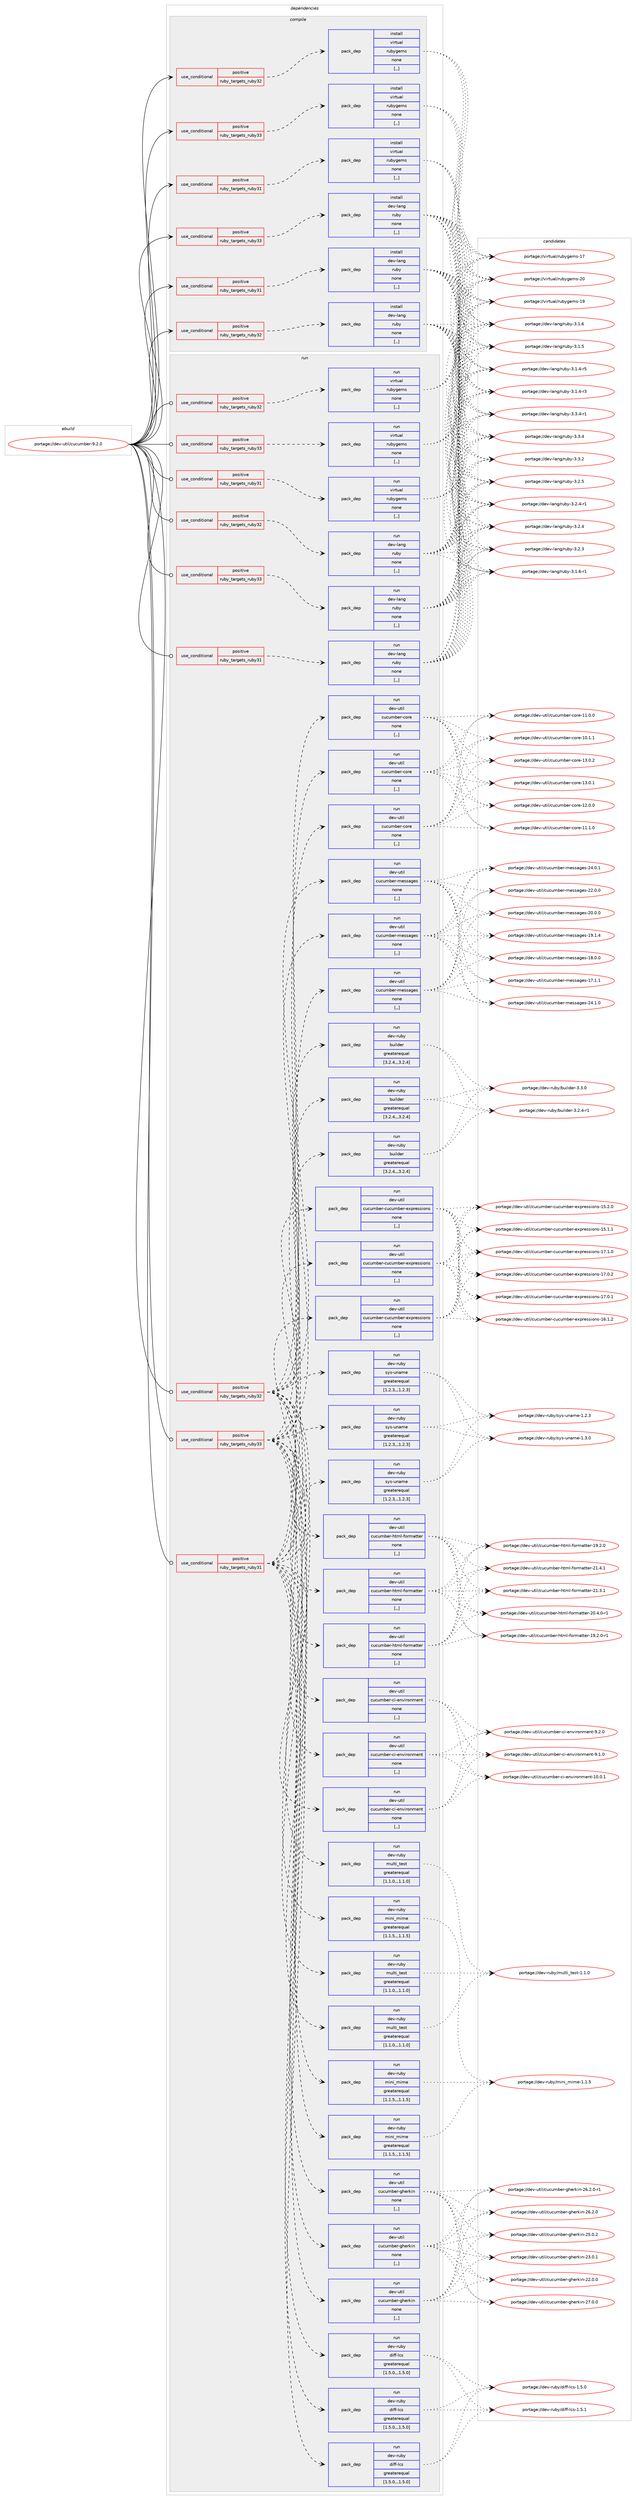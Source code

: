 digraph prolog {

# *************
# Graph options
# *************

newrank=true;
concentrate=true;
compound=true;
graph [rankdir=LR,fontname=Helvetica,fontsize=10,ranksep=1.5];#, ranksep=2.5, nodesep=0.2];
edge  [arrowhead=vee];
node  [fontname=Helvetica,fontsize=10];

# **********
# The ebuild
# **********

subgraph cluster_leftcol {
color=gray;
label=<<i>ebuild</i>>;
id [label="portage://dev-util/cucumber-9.2.0", color=red, width=4, href="../dev-util/cucumber-9.2.0.svg"];
}

# ****************
# The dependencies
# ****************

subgraph cluster_midcol {
color=gray;
label=<<i>dependencies</i>>;
subgraph cluster_compile {
fillcolor="#eeeeee";
style=filled;
label=<<i>compile</i>>;
subgraph cond59612 {
dependency212240 [label=<<TABLE BORDER="0" CELLBORDER="1" CELLSPACING="0" CELLPADDING="4"><TR><TD ROWSPAN="3" CELLPADDING="10">use_conditional</TD></TR><TR><TD>positive</TD></TR><TR><TD>ruby_targets_ruby31</TD></TR></TABLE>>, shape=none, color=red];
subgraph pack151229 {
dependency212241 [label=<<TABLE BORDER="0" CELLBORDER="1" CELLSPACING="0" CELLPADDING="4" WIDTH="220"><TR><TD ROWSPAN="6" CELLPADDING="30">pack_dep</TD></TR><TR><TD WIDTH="110">install</TD></TR><TR><TD>dev-lang</TD></TR><TR><TD>ruby</TD></TR><TR><TD>none</TD></TR><TR><TD>[,,]</TD></TR></TABLE>>, shape=none, color=blue];
}
dependency212240:e -> dependency212241:w [weight=20,style="dashed",arrowhead="vee"];
}
id:e -> dependency212240:w [weight=20,style="solid",arrowhead="vee"];
subgraph cond59613 {
dependency212242 [label=<<TABLE BORDER="0" CELLBORDER="1" CELLSPACING="0" CELLPADDING="4"><TR><TD ROWSPAN="3" CELLPADDING="10">use_conditional</TD></TR><TR><TD>positive</TD></TR><TR><TD>ruby_targets_ruby31</TD></TR></TABLE>>, shape=none, color=red];
subgraph pack151230 {
dependency212243 [label=<<TABLE BORDER="0" CELLBORDER="1" CELLSPACING="0" CELLPADDING="4" WIDTH="220"><TR><TD ROWSPAN="6" CELLPADDING="30">pack_dep</TD></TR><TR><TD WIDTH="110">install</TD></TR><TR><TD>virtual</TD></TR><TR><TD>rubygems</TD></TR><TR><TD>none</TD></TR><TR><TD>[,,]</TD></TR></TABLE>>, shape=none, color=blue];
}
dependency212242:e -> dependency212243:w [weight=20,style="dashed",arrowhead="vee"];
}
id:e -> dependency212242:w [weight=20,style="solid",arrowhead="vee"];
subgraph cond59614 {
dependency212244 [label=<<TABLE BORDER="0" CELLBORDER="1" CELLSPACING="0" CELLPADDING="4"><TR><TD ROWSPAN="3" CELLPADDING="10">use_conditional</TD></TR><TR><TD>positive</TD></TR><TR><TD>ruby_targets_ruby32</TD></TR></TABLE>>, shape=none, color=red];
subgraph pack151231 {
dependency212245 [label=<<TABLE BORDER="0" CELLBORDER="1" CELLSPACING="0" CELLPADDING="4" WIDTH="220"><TR><TD ROWSPAN="6" CELLPADDING="30">pack_dep</TD></TR><TR><TD WIDTH="110">install</TD></TR><TR><TD>dev-lang</TD></TR><TR><TD>ruby</TD></TR><TR><TD>none</TD></TR><TR><TD>[,,]</TD></TR></TABLE>>, shape=none, color=blue];
}
dependency212244:e -> dependency212245:w [weight=20,style="dashed",arrowhead="vee"];
}
id:e -> dependency212244:w [weight=20,style="solid",arrowhead="vee"];
subgraph cond59615 {
dependency212246 [label=<<TABLE BORDER="0" CELLBORDER="1" CELLSPACING="0" CELLPADDING="4"><TR><TD ROWSPAN="3" CELLPADDING="10">use_conditional</TD></TR><TR><TD>positive</TD></TR><TR><TD>ruby_targets_ruby32</TD></TR></TABLE>>, shape=none, color=red];
subgraph pack151232 {
dependency212247 [label=<<TABLE BORDER="0" CELLBORDER="1" CELLSPACING="0" CELLPADDING="4" WIDTH="220"><TR><TD ROWSPAN="6" CELLPADDING="30">pack_dep</TD></TR><TR><TD WIDTH="110">install</TD></TR><TR><TD>virtual</TD></TR><TR><TD>rubygems</TD></TR><TR><TD>none</TD></TR><TR><TD>[,,]</TD></TR></TABLE>>, shape=none, color=blue];
}
dependency212246:e -> dependency212247:w [weight=20,style="dashed",arrowhead="vee"];
}
id:e -> dependency212246:w [weight=20,style="solid",arrowhead="vee"];
subgraph cond59616 {
dependency212248 [label=<<TABLE BORDER="0" CELLBORDER="1" CELLSPACING="0" CELLPADDING="4"><TR><TD ROWSPAN="3" CELLPADDING="10">use_conditional</TD></TR><TR><TD>positive</TD></TR><TR><TD>ruby_targets_ruby33</TD></TR></TABLE>>, shape=none, color=red];
subgraph pack151233 {
dependency212249 [label=<<TABLE BORDER="0" CELLBORDER="1" CELLSPACING="0" CELLPADDING="4" WIDTH="220"><TR><TD ROWSPAN="6" CELLPADDING="30">pack_dep</TD></TR><TR><TD WIDTH="110">install</TD></TR><TR><TD>dev-lang</TD></TR><TR><TD>ruby</TD></TR><TR><TD>none</TD></TR><TR><TD>[,,]</TD></TR></TABLE>>, shape=none, color=blue];
}
dependency212248:e -> dependency212249:w [weight=20,style="dashed",arrowhead="vee"];
}
id:e -> dependency212248:w [weight=20,style="solid",arrowhead="vee"];
subgraph cond59617 {
dependency212250 [label=<<TABLE BORDER="0" CELLBORDER="1" CELLSPACING="0" CELLPADDING="4"><TR><TD ROWSPAN="3" CELLPADDING="10">use_conditional</TD></TR><TR><TD>positive</TD></TR><TR><TD>ruby_targets_ruby33</TD></TR></TABLE>>, shape=none, color=red];
subgraph pack151234 {
dependency212251 [label=<<TABLE BORDER="0" CELLBORDER="1" CELLSPACING="0" CELLPADDING="4" WIDTH="220"><TR><TD ROWSPAN="6" CELLPADDING="30">pack_dep</TD></TR><TR><TD WIDTH="110">install</TD></TR><TR><TD>virtual</TD></TR><TR><TD>rubygems</TD></TR><TR><TD>none</TD></TR><TR><TD>[,,]</TD></TR></TABLE>>, shape=none, color=blue];
}
dependency212250:e -> dependency212251:w [weight=20,style="dashed",arrowhead="vee"];
}
id:e -> dependency212250:w [weight=20,style="solid",arrowhead="vee"];
}
subgraph cluster_compileandrun {
fillcolor="#eeeeee";
style=filled;
label=<<i>compile and run</i>>;
}
subgraph cluster_run {
fillcolor="#eeeeee";
style=filled;
label=<<i>run</i>>;
subgraph cond59618 {
dependency212252 [label=<<TABLE BORDER="0" CELLBORDER="1" CELLSPACING="0" CELLPADDING="4"><TR><TD ROWSPAN="3" CELLPADDING="10">use_conditional</TD></TR><TR><TD>positive</TD></TR><TR><TD>ruby_targets_ruby31</TD></TR></TABLE>>, shape=none, color=red];
subgraph pack151235 {
dependency212253 [label=<<TABLE BORDER="0" CELLBORDER="1" CELLSPACING="0" CELLPADDING="4" WIDTH="220"><TR><TD ROWSPAN="6" CELLPADDING="30">pack_dep</TD></TR><TR><TD WIDTH="110">run</TD></TR><TR><TD>dev-lang</TD></TR><TR><TD>ruby</TD></TR><TR><TD>none</TD></TR><TR><TD>[,,]</TD></TR></TABLE>>, shape=none, color=blue];
}
dependency212252:e -> dependency212253:w [weight=20,style="dashed",arrowhead="vee"];
}
id:e -> dependency212252:w [weight=20,style="solid",arrowhead="odot"];
subgraph cond59619 {
dependency212254 [label=<<TABLE BORDER="0" CELLBORDER="1" CELLSPACING="0" CELLPADDING="4"><TR><TD ROWSPAN="3" CELLPADDING="10">use_conditional</TD></TR><TR><TD>positive</TD></TR><TR><TD>ruby_targets_ruby31</TD></TR></TABLE>>, shape=none, color=red];
subgraph pack151236 {
dependency212255 [label=<<TABLE BORDER="0" CELLBORDER="1" CELLSPACING="0" CELLPADDING="4" WIDTH="220"><TR><TD ROWSPAN="6" CELLPADDING="30">pack_dep</TD></TR><TR><TD WIDTH="110">run</TD></TR><TR><TD>dev-ruby</TD></TR><TR><TD>builder</TD></TR><TR><TD>greaterequal</TD></TR><TR><TD>[3.2.4,,,3.2.4]</TD></TR></TABLE>>, shape=none, color=blue];
}
dependency212254:e -> dependency212255:w [weight=20,style="dashed",arrowhead="vee"];
subgraph pack151237 {
dependency212256 [label=<<TABLE BORDER="0" CELLBORDER="1" CELLSPACING="0" CELLPADDING="4" WIDTH="220"><TR><TD ROWSPAN="6" CELLPADDING="30">pack_dep</TD></TR><TR><TD WIDTH="110">run</TD></TR><TR><TD>dev-util</TD></TR><TR><TD>cucumber-ci-environment</TD></TR><TR><TD>none</TD></TR><TR><TD>[,,]</TD></TR></TABLE>>, shape=none, color=blue];
}
dependency212254:e -> dependency212256:w [weight=20,style="dashed",arrowhead="vee"];
subgraph pack151238 {
dependency212257 [label=<<TABLE BORDER="0" CELLBORDER="1" CELLSPACING="0" CELLPADDING="4" WIDTH="220"><TR><TD ROWSPAN="6" CELLPADDING="30">pack_dep</TD></TR><TR><TD WIDTH="110">run</TD></TR><TR><TD>dev-util</TD></TR><TR><TD>cucumber-core</TD></TR><TR><TD>none</TD></TR><TR><TD>[,,]</TD></TR></TABLE>>, shape=none, color=blue];
}
dependency212254:e -> dependency212257:w [weight=20,style="dashed",arrowhead="vee"];
subgraph pack151239 {
dependency212258 [label=<<TABLE BORDER="0" CELLBORDER="1" CELLSPACING="0" CELLPADDING="4" WIDTH="220"><TR><TD ROWSPAN="6" CELLPADDING="30">pack_dep</TD></TR><TR><TD WIDTH="110">run</TD></TR><TR><TD>dev-util</TD></TR><TR><TD>cucumber-cucumber-expressions</TD></TR><TR><TD>none</TD></TR><TR><TD>[,,]</TD></TR></TABLE>>, shape=none, color=blue];
}
dependency212254:e -> dependency212258:w [weight=20,style="dashed",arrowhead="vee"];
subgraph pack151240 {
dependency212259 [label=<<TABLE BORDER="0" CELLBORDER="1" CELLSPACING="0" CELLPADDING="4" WIDTH="220"><TR><TD ROWSPAN="6" CELLPADDING="30">pack_dep</TD></TR><TR><TD WIDTH="110">run</TD></TR><TR><TD>dev-util</TD></TR><TR><TD>cucumber-gherkin</TD></TR><TR><TD>none</TD></TR><TR><TD>[,,]</TD></TR></TABLE>>, shape=none, color=blue];
}
dependency212254:e -> dependency212259:w [weight=20,style="dashed",arrowhead="vee"];
subgraph pack151241 {
dependency212260 [label=<<TABLE BORDER="0" CELLBORDER="1" CELLSPACING="0" CELLPADDING="4" WIDTH="220"><TR><TD ROWSPAN="6" CELLPADDING="30">pack_dep</TD></TR><TR><TD WIDTH="110">run</TD></TR><TR><TD>dev-util</TD></TR><TR><TD>cucumber-html-formatter</TD></TR><TR><TD>none</TD></TR><TR><TD>[,,]</TD></TR></TABLE>>, shape=none, color=blue];
}
dependency212254:e -> dependency212260:w [weight=20,style="dashed",arrowhead="vee"];
subgraph pack151242 {
dependency212261 [label=<<TABLE BORDER="0" CELLBORDER="1" CELLSPACING="0" CELLPADDING="4" WIDTH="220"><TR><TD ROWSPAN="6" CELLPADDING="30">pack_dep</TD></TR><TR><TD WIDTH="110">run</TD></TR><TR><TD>dev-util</TD></TR><TR><TD>cucumber-messages</TD></TR><TR><TD>none</TD></TR><TR><TD>[,,]</TD></TR></TABLE>>, shape=none, color=blue];
}
dependency212254:e -> dependency212261:w [weight=20,style="dashed",arrowhead="vee"];
subgraph pack151243 {
dependency212262 [label=<<TABLE BORDER="0" CELLBORDER="1" CELLSPACING="0" CELLPADDING="4" WIDTH="220"><TR><TD ROWSPAN="6" CELLPADDING="30">pack_dep</TD></TR><TR><TD WIDTH="110">run</TD></TR><TR><TD>dev-ruby</TD></TR><TR><TD>diff-lcs</TD></TR><TR><TD>greaterequal</TD></TR><TR><TD>[1.5.0,,,1.5.0]</TD></TR></TABLE>>, shape=none, color=blue];
}
dependency212254:e -> dependency212262:w [weight=20,style="dashed",arrowhead="vee"];
subgraph pack151244 {
dependency212263 [label=<<TABLE BORDER="0" CELLBORDER="1" CELLSPACING="0" CELLPADDING="4" WIDTH="220"><TR><TD ROWSPAN="6" CELLPADDING="30">pack_dep</TD></TR><TR><TD WIDTH="110">run</TD></TR><TR><TD>dev-ruby</TD></TR><TR><TD>mini_mime</TD></TR><TR><TD>greaterequal</TD></TR><TR><TD>[1.1.5,,,1.1.5]</TD></TR></TABLE>>, shape=none, color=blue];
}
dependency212254:e -> dependency212263:w [weight=20,style="dashed",arrowhead="vee"];
subgraph pack151245 {
dependency212264 [label=<<TABLE BORDER="0" CELLBORDER="1" CELLSPACING="0" CELLPADDING="4" WIDTH="220"><TR><TD ROWSPAN="6" CELLPADDING="30">pack_dep</TD></TR><TR><TD WIDTH="110">run</TD></TR><TR><TD>dev-ruby</TD></TR><TR><TD>multi_test</TD></TR><TR><TD>greaterequal</TD></TR><TR><TD>[1.1.0,,,1.1.0]</TD></TR></TABLE>>, shape=none, color=blue];
}
dependency212254:e -> dependency212264:w [weight=20,style="dashed",arrowhead="vee"];
subgraph pack151246 {
dependency212265 [label=<<TABLE BORDER="0" CELLBORDER="1" CELLSPACING="0" CELLPADDING="4" WIDTH="220"><TR><TD ROWSPAN="6" CELLPADDING="30">pack_dep</TD></TR><TR><TD WIDTH="110">run</TD></TR><TR><TD>dev-ruby</TD></TR><TR><TD>sys-uname</TD></TR><TR><TD>greaterequal</TD></TR><TR><TD>[1.2.3,,,1.2.3]</TD></TR></TABLE>>, shape=none, color=blue];
}
dependency212254:e -> dependency212265:w [weight=20,style="dashed",arrowhead="vee"];
}
id:e -> dependency212254:w [weight=20,style="solid",arrowhead="odot"];
subgraph cond59620 {
dependency212266 [label=<<TABLE BORDER="0" CELLBORDER="1" CELLSPACING="0" CELLPADDING="4"><TR><TD ROWSPAN="3" CELLPADDING="10">use_conditional</TD></TR><TR><TD>positive</TD></TR><TR><TD>ruby_targets_ruby31</TD></TR></TABLE>>, shape=none, color=red];
subgraph pack151247 {
dependency212267 [label=<<TABLE BORDER="0" CELLBORDER="1" CELLSPACING="0" CELLPADDING="4" WIDTH="220"><TR><TD ROWSPAN="6" CELLPADDING="30">pack_dep</TD></TR><TR><TD WIDTH="110">run</TD></TR><TR><TD>virtual</TD></TR><TR><TD>rubygems</TD></TR><TR><TD>none</TD></TR><TR><TD>[,,]</TD></TR></TABLE>>, shape=none, color=blue];
}
dependency212266:e -> dependency212267:w [weight=20,style="dashed",arrowhead="vee"];
}
id:e -> dependency212266:w [weight=20,style="solid",arrowhead="odot"];
subgraph cond59621 {
dependency212268 [label=<<TABLE BORDER="0" CELLBORDER="1" CELLSPACING="0" CELLPADDING="4"><TR><TD ROWSPAN="3" CELLPADDING="10">use_conditional</TD></TR><TR><TD>positive</TD></TR><TR><TD>ruby_targets_ruby32</TD></TR></TABLE>>, shape=none, color=red];
subgraph pack151248 {
dependency212269 [label=<<TABLE BORDER="0" CELLBORDER="1" CELLSPACING="0" CELLPADDING="4" WIDTH="220"><TR><TD ROWSPAN="6" CELLPADDING="30">pack_dep</TD></TR><TR><TD WIDTH="110">run</TD></TR><TR><TD>dev-lang</TD></TR><TR><TD>ruby</TD></TR><TR><TD>none</TD></TR><TR><TD>[,,]</TD></TR></TABLE>>, shape=none, color=blue];
}
dependency212268:e -> dependency212269:w [weight=20,style="dashed",arrowhead="vee"];
}
id:e -> dependency212268:w [weight=20,style="solid",arrowhead="odot"];
subgraph cond59622 {
dependency212270 [label=<<TABLE BORDER="0" CELLBORDER="1" CELLSPACING="0" CELLPADDING="4"><TR><TD ROWSPAN="3" CELLPADDING="10">use_conditional</TD></TR><TR><TD>positive</TD></TR><TR><TD>ruby_targets_ruby32</TD></TR></TABLE>>, shape=none, color=red];
subgraph pack151249 {
dependency212271 [label=<<TABLE BORDER="0" CELLBORDER="1" CELLSPACING="0" CELLPADDING="4" WIDTH="220"><TR><TD ROWSPAN="6" CELLPADDING="30">pack_dep</TD></TR><TR><TD WIDTH="110">run</TD></TR><TR><TD>dev-ruby</TD></TR><TR><TD>builder</TD></TR><TR><TD>greaterequal</TD></TR><TR><TD>[3.2.4,,,3.2.4]</TD></TR></TABLE>>, shape=none, color=blue];
}
dependency212270:e -> dependency212271:w [weight=20,style="dashed",arrowhead="vee"];
subgraph pack151250 {
dependency212272 [label=<<TABLE BORDER="0" CELLBORDER="1" CELLSPACING="0" CELLPADDING="4" WIDTH="220"><TR><TD ROWSPAN="6" CELLPADDING="30">pack_dep</TD></TR><TR><TD WIDTH="110">run</TD></TR><TR><TD>dev-util</TD></TR><TR><TD>cucumber-ci-environment</TD></TR><TR><TD>none</TD></TR><TR><TD>[,,]</TD></TR></TABLE>>, shape=none, color=blue];
}
dependency212270:e -> dependency212272:w [weight=20,style="dashed",arrowhead="vee"];
subgraph pack151251 {
dependency212273 [label=<<TABLE BORDER="0" CELLBORDER="1" CELLSPACING="0" CELLPADDING="4" WIDTH="220"><TR><TD ROWSPAN="6" CELLPADDING="30">pack_dep</TD></TR><TR><TD WIDTH="110">run</TD></TR><TR><TD>dev-util</TD></TR><TR><TD>cucumber-core</TD></TR><TR><TD>none</TD></TR><TR><TD>[,,]</TD></TR></TABLE>>, shape=none, color=blue];
}
dependency212270:e -> dependency212273:w [weight=20,style="dashed",arrowhead="vee"];
subgraph pack151252 {
dependency212274 [label=<<TABLE BORDER="0" CELLBORDER="1" CELLSPACING="0" CELLPADDING="4" WIDTH="220"><TR><TD ROWSPAN="6" CELLPADDING="30">pack_dep</TD></TR><TR><TD WIDTH="110">run</TD></TR><TR><TD>dev-util</TD></TR><TR><TD>cucumber-cucumber-expressions</TD></TR><TR><TD>none</TD></TR><TR><TD>[,,]</TD></TR></TABLE>>, shape=none, color=blue];
}
dependency212270:e -> dependency212274:w [weight=20,style="dashed",arrowhead="vee"];
subgraph pack151253 {
dependency212275 [label=<<TABLE BORDER="0" CELLBORDER="1" CELLSPACING="0" CELLPADDING="4" WIDTH="220"><TR><TD ROWSPAN="6" CELLPADDING="30">pack_dep</TD></TR><TR><TD WIDTH="110">run</TD></TR><TR><TD>dev-util</TD></TR><TR><TD>cucumber-gherkin</TD></TR><TR><TD>none</TD></TR><TR><TD>[,,]</TD></TR></TABLE>>, shape=none, color=blue];
}
dependency212270:e -> dependency212275:w [weight=20,style="dashed",arrowhead="vee"];
subgraph pack151254 {
dependency212276 [label=<<TABLE BORDER="0" CELLBORDER="1" CELLSPACING="0" CELLPADDING="4" WIDTH="220"><TR><TD ROWSPAN="6" CELLPADDING="30">pack_dep</TD></TR><TR><TD WIDTH="110">run</TD></TR><TR><TD>dev-util</TD></TR><TR><TD>cucumber-html-formatter</TD></TR><TR><TD>none</TD></TR><TR><TD>[,,]</TD></TR></TABLE>>, shape=none, color=blue];
}
dependency212270:e -> dependency212276:w [weight=20,style="dashed",arrowhead="vee"];
subgraph pack151255 {
dependency212277 [label=<<TABLE BORDER="0" CELLBORDER="1" CELLSPACING="0" CELLPADDING="4" WIDTH="220"><TR><TD ROWSPAN="6" CELLPADDING="30">pack_dep</TD></TR><TR><TD WIDTH="110">run</TD></TR><TR><TD>dev-util</TD></TR><TR><TD>cucumber-messages</TD></TR><TR><TD>none</TD></TR><TR><TD>[,,]</TD></TR></TABLE>>, shape=none, color=blue];
}
dependency212270:e -> dependency212277:w [weight=20,style="dashed",arrowhead="vee"];
subgraph pack151256 {
dependency212278 [label=<<TABLE BORDER="0" CELLBORDER="1" CELLSPACING="0" CELLPADDING="4" WIDTH="220"><TR><TD ROWSPAN="6" CELLPADDING="30">pack_dep</TD></TR><TR><TD WIDTH="110">run</TD></TR><TR><TD>dev-ruby</TD></TR><TR><TD>diff-lcs</TD></TR><TR><TD>greaterequal</TD></TR><TR><TD>[1.5.0,,,1.5.0]</TD></TR></TABLE>>, shape=none, color=blue];
}
dependency212270:e -> dependency212278:w [weight=20,style="dashed",arrowhead="vee"];
subgraph pack151257 {
dependency212279 [label=<<TABLE BORDER="0" CELLBORDER="1" CELLSPACING="0" CELLPADDING="4" WIDTH="220"><TR><TD ROWSPAN="6" CELLPADDING="30">pack_dep</TD></TR><TR><TD WIDTH="110">run</TD></TR><TR><TD>dev-ruby</TD></TR><TR><TD>mini_mime</TD></TR><TR><TD>greaterequal</TD></TR><TR><TD>[1.1.5,,,1.1.5]</TD></TR></TABLE>>, shape=none, color=blue];
}
dependency212270:e -> dependency212279:w [weight=20,style="dashed",arrowhead="vee"];
subgraph pack151258 {
dependency212280 [label=<<TABLE BORDER="0" CELLBORDER="1" CELLSPACING="0" CELLPADDING="4" WIDTH="220"><TR><TD ROWSPAN="6" CELLPADDING="30">pack_dep</TD></TR><TR><TD WIDTH="110">run</TD></TR><TR><TD>dev-ruby</TD></TR><TR><TD>multi_test</TD></TR><TR><TD>greaterequal</TD></TR><TR><TD>[1.1.0,,,1.1.0]</TD></TR></TABLE>>, shape=none, color=blue];
}
dependency212270:e -> dependency212280:w [weight=20,style="dashed",arrowhead="vee"];
subgraph pack151259 {
dependency212281 [label=<<TABLE BORDER="0" CELLBORDER="1" CELLSPACING="0" CELLPADDING="4" WIDTH="220"><TR><TD ROWSPAN="6" CELLPADDING="30">pack_dep</TD></TR><TR><TD WIDTH="110">run</TD></TR><TR><TD>dev-ruby</TD></TR><TR><TD>sys-uname</TD></TR><TR><TD>greaterequal</TD></TR><TR><TD>[1.2.3,,,1.2.3]</TD></TR></TABLE>>, shape=none, color=blue];
}
dependency212270:e -> dependency212281:w [weight=20,style="dashed",arrowhead="vee"];
}
id:e -> dependency212270:w [weight=20,style="solid",arrowhead="odot"];
subgraph cond59623 {
dependency212282 [label=<<TABLE BORDER="0" CELLBORDER="1" CELLSPACING="0" CELLPADDING="4"><TR><TD ROWSPAN="3" CELLPADDING="10">use_conditional</TD></TR><TR><TD>positive</TD></TR><TR><TD>ruby_targets_ruby32</TD></TR></TABLE>>, shape=none, color=red];
subgraph pack151260 {
dependency212283 [label=<<TABLE BORDER="0" CELLBORDER="1" CELLSPACING="0" CELLPADDING="4" WIDTH="220"><TR><TD ROWSPAN="6" CELLPADDING="30">pack_dep</TD></TR><TR><TD WIDTH="110">run</TD></TR><TR><TD>virtual</TD></TR><TR><TD>rubygems</TD></TR><TR><TD>none</TD></TR><TR><TD>[,,]</TD></TR></TABLE>>, shape=none, color=blue];
}
dependency212282:e -> dependency212283:w [weight=20,style="dashed",arrowhead="vee"];
}
id:e -> dependency212282:w [weight=20,style="solid",arrowhead="odot"];
subgraph cond59624 {
dependency212284 [label=<<TABLE BORDER="0" CELLBORDER="1" CELLSPACING="0" CELLPADDING="4"><TR><TD ROWSPAN="3" CELLPADDING="10">use_conditional</TD></TR><TR><TD>positive</TD></TR><TR><TD>ruby_targets_ruby33</TD></TR></TABLE>>, shape=none, color=red];
subgraph pack151261 {
dependency212285 [label=<<TABLE BORDER="0" CELLBORDER="1" CELLSPACING="0" CELLPADDING="4" WIDTH="220"><TR><TD ROWSPAN="6" CELLPADDING="30">pack_dep</TD></TR><TR><TD WIDTH="110">run</TD></TR><TR><TD>dev-lang</TD></TR><TR><TD>ruby</TD></TR><TR><TD>none</TD></TR><TR><TD>[,,]</TD></TR></TABLE>>, shape=none, color=blue];
}
dependency212284:e -> dependency212285:w [weight=20,style="dashed",arrowhead="vee"];
}
id:e -> dependency212284:w [weight=20,style="solid",arrowhead="odot"];
subgraph cond59625 {
dependency212286 [label=<<TABLE BORDER="0" CELLBORDER="1" CELLSPACING="0" CELLPADDING="4"><TR><TD ROWSPAN="3" CELLPADDING="10">use_conditional</TD></TR><TR><TD>positive</TD></TR><TR><TD>ruby_targets_ruby33</TD></TR></TABLE>>, shape=none, color=red];
subgraph pack151262 {
dependency212287 [label=<<TABLE BORDER="0" CELLBORDER="1" CELLSPACING="0" CELLPADDING="4" WIDTH="220"><TR><TD ROWSPAN="6" CELLPADDING="30">pack_dep</TD></TR><TR><TD WIDTH="110">run</TD></TR><TR><TD>dev-ruby</TD></TR><TR><TD>builder</TD></TR><TR><TD>greaterequal</TD></TR><TR><TD>[3.2.4,,,3.2.4]</TD></TR></TABLE>>, shape=none, color=blue];
}
dependency212286:e -> dependency212287:w [weight=20,style="dashed",arrowhead="vee"];
subgraph pack151263 {
dependency212288 [label=<<TABLE BORDER="0" CELLBORDER="1" CELLSPACING="0" CELLPADDING="4" WIDTH="220"><TR><TD ROWSPAN="6" CELLPADDING="30">pack_dep</TD></TR><TR><TD WIDTH="110">run</TD></TR><TR><TD>dev-util</TD></TR><TR><TD>cucumber-ci-environment</TD></TR><TR><TD>none</TD></TR><TR><TD>[,,]</TD></TR></TABLE>>, shape=none, color=blue];
}
dependency212286:e -> dependency212288:w [weight=20,style="dashed",arrowhead="vee"];
subgraph pack151264 {
dependency212289 [label=<<TABLE BORDER="0" CELLBORDER="1" CELLSPACING="0" CELLPADDING="4" WIDTH="220"><TR><TD ROWSPAN="6" CELLPADDING="30">pack_dep</TD></TR><TR><TD WIDTH="110">run</TD></TR><TR><TD>dev-util</TD></TR><TR><TD>cucumber-core</TD></TR><TR><TD>none</TD></TR><TR><TD>[,,]</TD></TR></TABLE>>, shape=none, color=blue];
}
dependency212286:e -> dependency212289:w [weight=20,style="dashed",arrowhead="vee"];
subgraph pack151265 {
dependency212290 [label=<<TABLE BORDER="0" CELLBORDER="1" CELLSPACING="0" CELLPADDING="4" WIDTH="220"><TR><TD ROWSPAN="6" CELLPADDING="30">pack_dep</TD></TR><TR><TD WIDTH="110">run</TD></TR><TR><TD>dev-util</TD></TR><TR><TD>cucumber-cucumber-expressions</TD></TR><TR><TD>none</TD></TR><TR><TD>[,,]</TD></TR></TABLE>>, shape=none, color=blue];
}
dependency212286:e -> dependency212290:w [weight=20,style="dashed",arrowhead="vee"];
subgraph pack151266 {
dependency212291 [label=<<TABLE BORDER="0" CELLBORDER="1" CELLSPACING="0" CELLPADDING="4" WIDTH="220"><TR><TD ROWSPAN="6" CELLPADDING="30">pack_dep</TD></TR><TR><TD WIDTH="110">run</TD></TR><TR><TD>dev-util</TD></TR><TR><TD>cucumber-gherkin</TD></TR><TR><TD>none</TD></TR><TR><TD>[,,]</TD></TR></TABLE>>, shape=none, color=blue];
}
dependency212286:e -> dependency212291:w [weight=20,style="dashed",arrowhead="vee"];
subgraph pack151267 {
dependency212292 [label=<<TABLE BORDER="0" CELLBORDER="1" CELLSPACING="0" CELLPADDING="4" WIDTH="220"><TR><TD ROWSPAN="6" CELLPADDING="30">pack_dep</TD></TR><TR><TD WIDTH="110">run</TD></TR><TR><TD>dev-util</TD></TR><TR><TD>cucumber-html-formatter</TD></TR><TR><TD>none</TD></TR><TR><TD>[,,]</TD></TR></TABLE>>, shape=none, color=blue];
}
dependency212286:e -> dependency212292:w [weight=20,style="dashed",arrowhead="vee"];
subgraph pack151268 {
dependency212293 [label=<<TABLE BORDER="0" CELLBORDER="1" CELLSPACING="0" CELLPADDING="4" WIDTH="220"><TR><TD ROWSPAN="6" CELLPADDING="30">pack_dep</TD></TR><TR><TD WIDTH="110">run</TD></TR><TR><TD>dev-util</TD></TR><TR><TD>cucumber-messages</TD></TR><TR><TD>none</TD></TR><TR><TD>[,,]</TD></TR></TABLE>>, shape=none, color=blue];
}
dependency212286:e -> dependency212293:w [weight=20,style="dashed",arrowhead="vee"];
subgraph pack151269 {
dependency212294 [label=<<TABLE BORDER="0" CELLBORDER="1" CELLSPACING="0" CELLPADDING="4" WIDTH="220"><TR><TD ROWSPAN="6" CELLPADDING="30">pack_dep</TD></TR><TR><TD WIDTH="110">run</TD></TR><TR><TD>dev-ruby</TD></TR><TR><TD>diff-lcs</TD></TR><TR><TD>greaterequal</TD></TR><TR><TD>[1.5.0,,,1.5.0]</TD></TR></TABLE>>, shape=none, color=blue];
}
dependency212286:e -> dependency212294:w [weight=20,style="dashed",arrowhead="vee"];
subgraph pack151270 {
dependency212295 [label=<<TABLE BORDER="0" CELLBORDER="1" CELLSPACING="0" CELLPADDING="4" WIDTH="220"><TR><TD ROWSPAN="6" CELLPADDING="30">pack_dep</TD></TR><TR><TD WIDTH="110">run</TD></TR><TR><TD>dev-ruby</TD></TR><TR><TD>mini_mime</TD></TR><TR><TD>greaterequal</TD></TR><TR><TD>[1.1.5,,,1.1.5]</TD></TR></TABLE>>, shape=none, color=blue];
}
dependency212286:e -> dependency212295:w [weight=20,style="dashed",arrowhead="vee"];
subgraph pack151271 {
dependency212296 [label=<<TABLE BORDER="0" CELLBORDER="1" CELLSPACING="0" CELLPADDING="4" WIDTH="220"><TR><TD ROWSPAN="6" CELLPADDING="30">pack_dep</TD></TR><TR><TD WIDTH="110">run</TD></TR><TR><TD>dev-ruby</TD></TR><TR><TD>multi_test</TD></TR><TR><TD>greaterequal</TD></TR><TR><TD>[1.1.0,,,1.1.0]</TD></TR></TABLE>>, shape=none, color=blue];
}
dependency212286:e -> dependency212296:w [weight=20,style="dashed",arrowhead="vee"];
subgraph pack151272 {
dependency212297 [label=<<TABLE BORDER="0" CELLBORDER="1" CELLSPACING="0" CELLPADDING="4" WIDTH="220"><TR><TD ROWSPAN="6" CELLPADDING="30">pack_dep</TD></TR><TR><TD WIDTH="110">run</TD></TR><TR><TD>dev-ruby</TD></TR><TR><TD>sys-uname</TD></TR><TR><TD>greaterequal</TD></TR><TR><TD>[1.2.3,,,1.2.3]</TD></TR></TABLE>>, shape=none, color=blue];
}
dependency212286:e -> dependency212297:w [weight=20,style="dashed",arrowhead="vee"];
}
id:e -> dependency212286:w [weight=20,style="solid",arrowhead="odot"];
subgraph cond59626 {
dependency212298 [label=<<TABLE BORDER="0" CELLBORDER="1" CELLSPACING="0" CELLPADDING="4"><TR><TD ROWSPAN="3" CELLPADDING="10">use_conditional</TD></TR><TR><TD>positive</TD></TR><TR><TD>ruby_targets_ruby33</TD></TR></TABLE>>, shape=none, color=red];
subgraph pack151273 {
dependency212299 [label=<<TABLE BORDER="0" CELLBORDER="1" CELLSPACING="0" CELLPADDING="4" WIDTH="220"><TR><TD ROWSPAN="6" CELLPADDING="30">pack_dep</TD></TR><TR><TD WIDTH="110">run</TD></TR><TR><TD>virtual</TD></TR><TR><TD>rubygems</TD></TR><TR><TD>none</TD></TR><TR><TD>[,,]</TD></TR></TABLE>>, shape=none, color=blue];
}
dependency212298:e -> dependency212299:w [weight=20,style="dashed",arrowhead="vee"];
}
id:e -> dependency212298:w [weight=20,style="solid",arrowhead="odot"];
}
}

# **************
# The candidates
# **************

subgraph cluster_choices {
rank=same;
color=gray;
label=<<i>candidates</i>>;

subgraph choice151229 {
color=black;
nodesep=1;
choice100101118451089711010347114117981214551465146524511449 [label="portage://dev-lang/ruby-3.3.4-r1", color=red, width=4,href="../dev-lang/ruby-3.3.4-r1.svg"];
choice10010111845108971101034711411798121455146514652 [label="portage://dev-lang/ruby-3.3.4", color=red, width=4,href="../dev-lang/ruby-3.3.4.svg"];
choice10010111845108971101034711411798121455146514650 [label="portage://dev-lang/ruby-3.3.2", color=red, width=4,href="../dev-lang/ruby-3.3.2.svg"];
choice10010111845108971101034711411798121455146504653 [label="portage://dev-lang/ruby-3.2.5", color=red, width=4,href="../dev-lang/ruby-3.2.5.svg"];
choice100101118451089711010347114117981214551465046524511449 [label="portage://dev-lang/ruby-3.2.4-r1", color=red, width=4,href="../dev-lang/ruby-3.2.4-r1.svg"];
choice10010111845108971101034711411798121455146504652 [label="portage://dev-lang/ruby-3.2.4", color=red, width=4,href="../dev-lang/ruby-3.2.4.svg"];
choice10010111845108971101034711411798121455146504651 [label="portage://dev-lang/ruby-3.2.3", color=red, width=4,href="../dev-lang/ruby-3.2.3.svg"];
choice100101118451089711010347114117981214551464946544511449 [label="portage://dev-lang/ruby-3.1.6-r1", color=red, width=4,href="../dev-lang/ruby-3.1.6-r1.svg"];
choice10010111845108971101034711411798121455146494654 [label="portage://dev-lang/ruby-3.1.6", color=red, width=4,href="../dev-lang/ruby-3.1.6.svg"];
choice10010111845108971101034711411798121455146494653 [label="portage://dev-lang/ruby-3.1.5", color=red, width=4,href="../dev-lang/ruby-3.1.5.svg"];
choice100101118451089711010347114117981214551464946524511453 [label="portage://dev-lang/ruby-3.1.4-r5", color=red, width=4,href="../dev-lang/ruby-3.1.4-r5.svg"];
choice100101118451089711010347114117981214551464946524511451 [label="portage://dev-lang/ruby-3.1.4-r3", color=red, width=4,href="../dev-lang/ruby-3.1.4-r3.svg"];
dependency212241:e -> choice100101118451089711010347114117981214551465146524511449:w [style=dotted,weight="100"];
dependency212241:e -> choice10010111845108971101034711411798121455146514652:w [style=dotted,weight="100"];
dependency212241:e -> choice10010111845108971101034711411798121455146514650:w [style=dotted,weight="100"];
dependency212241:e -> choice10010111845108971101034711411798121455146504653:w [style=dotted,weight="100"];
dependency212241:e -> choice100101118451089711010347114117981214551465046524511449:w [style=dotted,weight="100"];
dependency212241:e -> choice10010111845108971101034711411798121455146504652:w [style=dotted,weight="100"];
dependency212241:e -> choice10010111845108971101034711411798121455146504651:w [style=dotted,weight="100"];
dependency212241:e -> choice100101118451089711010347114117981214551464946544511449:w [style=dotted,weight="100"];
dependency212241:e -> choice10010111845108971101034711411798121455146494654:w [style=dotted,weight="100"];
dependency212241:e -> choice10010111845108971101034711411798121455146494653:w [style=dotted,weight="100"];
dependency212241:e -> choice100101118451089711010347114117981214551464946524511453:w [style=dotted,weight="100"];
dependency212241:e -> choice100101118451089711010347114117981214551464946524511451:w [style=dotted,weight="100"];
}
subgraph choice151230 {
color=black;
nodesep=1;
choice118105114116117971084711411798121103101109115455048 [label="portage://virtual/rubygems-20", color=red, width=4,href="../virtual/rubygems-20.svg"];
choice118105114116117971084711411798121103101109115454957 [label="portage://virtual/rubygems-19", color=red, width=4,href="../virtual/rubygems-19.svg"];
choice118105114116117971084711411798121103101109115454955 [label="portage://virtual/rubygems-17", color=red, width=4,href="../virtual/rubygems-17.svg"];
dependency212243:e -> choice118105114116117971084711411798121103101109115455048:w [style=dotted,weight="100"];
dependency212243:e -> choice118105114116117971084711411798121103101109115454957:w [style=dotted,weight="100"];
dependency212243:e -> choice118105114116117971084711411798121103101109115454955:w [style=dotted,weight="100"];
}
subgraph choice151231 {
color=black;
nodesep=1;
choice100101118451089711010347114117981214551465146524511449 [label="portage://dev-lang/ruby-3.3.4-r1", color=red, width=4,href="../dev-lang/ruby-3.3.4-r1.svg"];
choice10010111845108971101034711411798121455146514652 [label="portage://dev-lang/ruby-3.3.4", color=red, width=4,href="../dev-lang/ruby-3.3.4.svg"];
choice10010111845108971101034711411798121455146514650 [label="portage://dev-lang/ruby-3.3.2", color=red, width=4,href="../dev-lang/ruby-3.3.2.svg"];
choice10010111845108971101034711411798121455146504653 [label="portage://dev-lang/ruby-3.2.5", color=red, width=4,href="../dev-lang/ruby-3.2.5.svg"];
choice100101118451089711010347114117981214551465046524511449 [label="portage://dev-lang/ruby-3.2.4-r1", color=red, width=4,href="../dev-lang/ruby-3.2.4-r1.svg"];
choice10010111845108971101034711411798121455146504652 [label="portage://dev-lang/ruby-3.2.4", color=red, width=4,href="../dev-lang/ruby-3.2.4.svg"];
choice10010111845108971101034711411798121455146504651 [label="portage://dev-lang/ruby-3.2.3", color=red, width=4,href="../dev-lang/ruby-3.2.3.svg"];
choice100101118451089711010347114117981214551464946544511449 [label="portage://dev-lang/ruby-3.1.6-r1", color=red, width=4,href="../dev-lang/ruby-3.1.6-r1.svg"];
choice10010111845108971101034711411798121455146494654 [label="portage://dev-lang/ruby-3.1.6", color=red, width=4,href="../dev-lang/ruby-3.1.6.svg"];
choice10010111845108971101034711411798121455146494653 [label="portage://dev-lang/ruby-3.1.5", color=red, width=4,href="../dev-lang/ruby-3.1.5.svg"];
choice100101118451089711010347114117981214551464946524511453 [label="portage://dev-lang/ruby-3.1.4-r5", color=red, width=4,href="../dev-lang/ruby-3.1.4-r5.svg"];
choice100101118451089711010347114117981214551464946524511451 [label="portage://dev-lang/ruby-3.1.4-r3", color=red, width=4,href="../dev-lang/ruby-3.1.4-r3.svg"];
dependency212245:e -> choice100101118451089711010347114117981214551465146524511449:w [style=dotted,weight="100"];
dependency212245:e -> choice10010111845108971101034711411798121455146514652:w [style=dotted,weight="100"];
dependency212245:e -> choice10010111845108971101034711411798121455146514650:w [style=dotted,weight="100"];
dependency212245:e -> choice10010111845108971101034711411798121455146504653:w [style=dotted,weight="100"];
dependency212245:e -> choice100101118451089711010347114117981214551465046524511449:w [style=dotted,weight="100"];
dependency212245:e -> choice10010111845108971101034711411798121455146504652:w [style=dotted,weight="100"];
dependency212245:e -> choice10010111845108971101034711411798121455146504651:w [style=dotted,weight="100"];
dependency212245:e -> choice100101118451089711010347114117981214551464946544511449:w [style=dotted,weight="100"];
dependency212245:e -> choice10010111845108971101034711411798121455146494654:w [style=dotted,weight="100"];
dependency212245:e -> choice10010111845108971101034711411798121455146494653:w [style=dotted,weight="100"];
dependency212245:e -> choice100101118451089711010347114117981214551464946524511453:w [style=dotted,weight="100"];
dependency212245:e -> choice100101118451089711010347114117981214551464946524511451:w [style=dotted,weight="100"];
}
subgraph choice151232 {
color=black;
nodesep=1;
choice118105114116117971084711411798121103101109115455048 [label="portage://virtual/rubygems-20", color=red, width=4,href="../virtual/rubygems-20.svg"];
choice118105114116117971084711411798121103101109115454957 [label="portage://virtual/rubygems-19", color=red, width=4,href="../virtual/rubygems-19.svg"];
choice118105114116117971084711411798121103101109115454955 [label="portage://virtual/rubygems-17", color=red, width=4,href="../virtual/rubygems-17.svg"];
dependency212247:e -> choice118105114116117971084711411798121103101109115455048:w [style=dotted,weight="100"];
dependency212247:e -> choice118105114116117971084711411798121103101109115454957:w [style=dotted,weight="100"];
dependency212247:e -> choice118105114116117971084711411798121103101109115454955:w [style=dotted,weight="100"];
}
subgraph choice151233 {
color=black;
nodesep=1;
choice100101118451089711010347114117981214551465146524511449 [label="portage://dev-lang/ruby-3.3.4-r1", color=red, width=4,href="../dev-lang/ruby-3.3.4-r1.svg"];
choice10010111845108971101034711411798121455146514652 [label="portage://dev-lang/ruby-3.3.4", color=red, width=4,href="../dev-lang/ruby-3.3.4.svg"];
choice10010111845108971101034711411798121455146514650 [label="portage://dev-lang/ruby-3.3.2", color=red, width=4,href="../dev-lang/ruby-3.3.2.svg"];
choice10010111845108971101034711411798121455146504653 [label="portage://dev-lang/ruby-3.2.5", color=red, width=4,href="../dev-lang/ruby-3.2.5.svg"];
choice100101118451089711010347114117981214551465046524511449 [label="portage://dev-lang/ruby-3.2.4-r1", color=red, width=4,href="../dev-lang/ruby-3.2.4-r1.svg"];
choice10010111845108971101034711411798121455146504652 [label="portage://dev-lang/ruby-3.2.4", color=red, width=4,href="../dev-lang/ruby-3.2.4.svg"];
choice10010111845108971101034711411798121455146504651 [label="portage://dev-lang/ruby-3.2.3", color=red, width=4,href="../dev-lang/ruby-3.2.3.svg"];
choice100101118451089711010347114117981214551464946544511449 [label="portage://dev-lang/ruby-3.1.6-r1", color=red, width=4,href="../dev-lang/ruby-3.1.6-r1.svg"];
choice10010111845108971101034711411798121455146494654 [label="portage://dev-lang/ruby-3.1.6", color=red, width=4,href="../dev-lang/ruby-3.1.6.svg"];
choice10010111845108971101034711411798121455146494653 [label="portage://dev-lang/ruby-3.1.5", color=red, width=4,href="../dev-lang/ruby-3.1.5.svg"];
choice100101118451089711010347114117981214551464946524511453 [label="portage://dev-lang/ruby-3.1.4-r5", color=red, width=4,href="../dev-lang/ruby-3.1.4-r5.svg"];
choice100101118451089711010347114117981214551464946524511451 [label="portage://dev-lang/ruby-3.1.4-r3", color=red, width=4,href="../dev-lang/ruby-3.1.4-r3.svg"];
dependency212249:e -> choice100101118451089711010347114117981214551465146524511449:w [style=dotted,weight="100"];
dependency212249:e -> choice10010111845108971101034711411798121455146514652:w [style=dotted,weight="100"];
dependency212249:e -> choice10010111845108971101034711411798121455146514650:w [style=dotted,weight="100"];
dependency212249:e -> choice10010111845108971101034711411798121455146504653:w [style=dotted,weight="100"];
dependency212249:e -> choice100101118451089711010347114117981214551465046524511449:w [style=dotted,weight="100"];
dependency212249:e -> choice10010111845108971101034711411798121455146504652:w [style=dotted,weight="100"];
dependency212249:e -> choice10010111845108971101034711411798121455146504651:w [style=dotted,weight="100"];
dependency212249:e -> choice100101118451089711010347114117981214551464946544511449:w [style=dotted,weight="100"];
dependency212249:e -> choice10010111845108971101034711411798121455146494654:w [style=dotted,weight="100"];
dependency212249:e -> choice10010111845108971101034711411798121455146494653:w [style=dotted,weight="100"];
dependency212249:e -> choice100101118451089711010347114117981214551464946524511453:w [style=dotted,weight="100"];
dependency212249:e -> choice100101118451089711010347114117981214551464946524511451:w [style=dotted,weight="100"];
}
subgraph choice151234 {
color=black;
nodesep=1;
choice118105114116117971084711411798121103101109115455048 [label="portage://virtual/rubygems-20", color=red, width=4,href="../virtual/rubygems-20.svg"];
choice118105114116117971084711411798121103101109115454957 [label="portage://virtual/rubygems-19", color=red, width=4,href="../virtual/rubygems-19.svg"];
choice118105114116117971084711411798121103101109115454955 [label="portage://virtual/rubygems-17", color=red, width=4,href="../virtual/rubygems-17.svg"];
dependency212251:e -> choice118105114116117971084711411798121103101109115455048:w [style=dotted,weight="100"];
dependency212251:e -> choice118105114116117971084711411798121103101109115454957:w [style=dotted,weight="100"];
dependency212251:e -> choice118105114116117971084711411798121103101109115454955:w [style=dotted,weight="100"];
}
subgraph choice151235 {
color=black;
nodesep=1;
choice100101118451089711010347114117981214551465146524511449 [label="portage://dev-lang/ruby-3.3.4-r1", color=red, width=4,href="../dev-lang/ruby-3.3.4-r1.svg"];
choice10010111845108971101034711411798121455146514652 [label="portage://dev-lang/ruby-3.3.4", color=red, width=4,href="../dev-lang/ruby-3.3.4.svg"];
choice10010111845108971101034711411798121455146514650 [label="portage://dev-lang/ruby-3.3.2", color=red, width=4,href="../dev-lang/ruby-3.3.2.svg"];
choice10010111845108971101034711411798121455146504653 [label="portage://dev-lang/ruby-3.2.5", color=red, width=4,href="../dev-lang/ruby-3.2.5.svg"];
choice100101118451089711010347114117981214551465046524511449 [label="portage://dev-lang/ruby-3.2.4-r1", color=red, width=4,href="../dev-lang/ruby-3.2.4-r1.svg"];
choice10010111845108971101034711411798121455146504652 [label="portage://dev-lang/ruby-3.2.4", color=red, width=4,href="../dev-lang/ruby-3.2.4.svg"];
choice10010111845108971101034711411798121455146504651 [label="portage://dev-lang/ruby-3.2.3", color=red, width=4,href="../dev-lang/ruby-3.2.3.svg"];
choice100101118451089711010347114117981214551464946544511449 [label="portage://dev-lang/ruby-3.1.6-r1", color=red, width=4,href="../dev-lang/ruby-3.1.6-r1.svg"];
choice10010111845108971101034711411798121455146494654 [label="portage://dev-lang/ruby-3.1.6", color=red, width=4,href="../dev-lang/ruby-3.1.6.svg"];
choice10010111845108971101034711411798121455146494653 [label="portage://dev-lang/ruby-3.1.5", color=red, width=4,href="../dev-lang/ruby-3.1.5.svg"];
choice100101118451089711010347114117981214551464946524511453 [label="portage://dev-lang/ruby-3.1.4-r5", color=red, width=4,href="../dev-lang/ruby-3.1.4-r5.svg"];
choice100101118451089711010347114117981214551464946524511451 [label="portage://dev-lang/ruby-3.1.4-r3", color=red, width=4,href="../dev-lang/ruby-3.1.4-r3.svg"];
dependency212253:e -> choice100101118451089711010347114117981214551465146524511449:w [style=dotted,weight="100"];
dependency212253:e -> choice10010111845108971101034711411798121455146514652:w [style=dotted,weight="100"];
dependency212253:e -> choice10010111845108971101034711411798121455146514650:w [style=dotted,weight="100"];
dependency212253:e -> choice10010111845108971101034711411798121455146504653:w [style=dotted,weight="100"];
dependency212253:e -> choice100101118451089711010347114117981214551465046524511449:w [style=dotted,weight="100"];
dependency212253:e -> choice10010111845108971101034711411798121455146504652:w [style=dotted,weight="100"];
dependency212253:e -> choice10010111845108971101034711411798121455146504651:w [style=dotted,weight="100"];
dependency212253:e -> choice100101118451089711010347114117981214551464946544511449:w [style=dotted,weight="100"];
dependency212253:e -> choice10010111845108971101034711411798121455146494654:w [style=dotted,weight="100"];
dependency212253:e -> choice10010111845108971101034711411798121455146494653:w [style=dotted,weight="100"];
dependency212253:e -> choice100101118451089711010347114117981214551464946524511453:w [style=dotted,weight="100"];
dependency212253:e -> choice100101118451089711010347114117981214551464946524511451:w [style=dotted,weight="100"];
}
subgraph choice151236 {
color=black;
nodesep=1;
choice10010111845114117981214798117105108100101114455146514648 [label="portage://dev-ruby/builder-3.3.0", color=red, width=4,href="../dev-ruby/builder-3.3.0.svg"];
choice100101118451141179812147981171051081001011144551465046524511449 [label="portage://dev-ruby/builder-3.2.4-r1", color=red, width=4,href="../dev-ruby/builder-3.2.4-r1.svg"];
dependency212255:e -> choice10010111845114117981214798117105108100101114455146514648:w [style=dotted,weight="100"];
dependency212255:e -> choice100101118451141179812147981171051081001011144551465046524511449:w [style=dotted,weight="100"];
}
subgraph choice151237 {
color=black;
nodesep=1;
choice100101118451171161051084799117991171099810111445991054510111011810511411111010910111011645494846484649 [label="portage://dev-util/cucumber-ci-environment-10.0.1", color=red, width=4,href="../dev-util/cucumber-ci-environment-10.0.1.svg"];
choice1001011184511711610510847991179911710998101114459910545101110118105114111110109101110116455746504648 [label="portage://dev-util/cucumber-ci-environment-9.2.0", color=red, width=4,href="../dev-util/cucumber-ci-environment-9.2.0.svg"];
choice1001011184511711610510847991179911710998101114459910545101110118105114111110109101110116455746494648 [label="portage://dev-util/cucumber-ci-environment-9.1.0", color=red, width=4,href="../dev-util/cucumber-ci-environment-9.1.0.svg"];
dependency212256:e -> choice100101118451171161051084799117991171099810111445991054510111011810511411111010910111011645494846484649:w [style=dotted,weight="100"];
dependency212256:e -> choice1001011184511711610510847991179911710998101114459910545101110118105114111110109101110116455746504648:w [style=dotted,weight="100"];
dependency212256:e -> choice1001011184511711610510847991179911710998101114459910545101110118105114111110109101110116455746494648:w [style=dotted,weight="100"];
}
subgraph choice151238 {
color=black;
nodesep=1;
choice1001011184511711610510847991179911710998101114459911111410145495146484650 [label="portage://dev-util/cucumber-core-13.0.2", color=red, width=4,href="../dev-util/cucumber-core-13.0.2.svg"];
choice1001011184511711610510847991179911710998101114459911111410145495146484649 [label="portage://dev-util/cucumber-core-13.0.1", color=red, width=4,href="../dev-util/cucumber-core-13.0.1.svg"];
choice1001011184511711610510847991179911710998101114459911111410145495046484648 [label="portage://dev-util/cucumber-core-12.0.0", color=red, width=4,href="../dev-util/cucumber-core-12.0.0.svg"];
choice1001011184511711610510847991179911710998101114459911111410145494946494648 [label="portage://dev-util/cucumber-core-11.1.0", color=red, width=4,href="../dev-util/cucumber-core-11.1.0.svg"];
choice1001011184511711610510847991179911710998101114459911111410145494946484648 [label="portage://dev-util/cucumber-core-11.0.0", color=red, width=4,href="../dev-util/cucumber-core-11.0.0.svg"];
choice1001011184511711610510847991179911710998101114459911111410145494846494649 [label="portage://dev-util/cucumber-core-10.1.1", color=red, width=4,href="../dev-util/cucumber-core-10.1.1.svg"];
dependency212257:e -> choice1001011184511711610510847991179911710998101114459911111410145495146484650:w [style=dotted,weight="100"];
dependency212257:e -> choice1001011184511711610510847991179911710998101114459911111410145495146484649:w [style=dotted,weight="100"];
dependency212257:e -> choice1001011184511711610510847991179911710998101114459911111410145495046484648:w [style=dotted,weight="100"];
dependency212257:e -> choice1001011184511711610510847991179911710998101114459911111410145494946494648:w [style=dotted,weight="100"];
dependency212257:e -> choice1001011184511711610510847991179911710998101114459911111410145494946484648:w [style=dotted,weight="100"];
dependency212257:e -> choice1001011184511711610510847991179911710998101114459911111410145494846494649:w [style=dotted,weight="100"];
}
subgraph choice151239 {
color=black;
nodesep=1;
choice1001011184511711610510847991179911710998101114459911799117109981011144510112011211410111511510511111011545495546494648 [label="portage://dev-util/cucumber-cucumber-expressions-17.1.0", color=red, width=4,href="../dev-util/cucumber-cucumber-expressions-17.1.0.svg"];
choice1001011184511711610510847991179911710998101114459911799117109981011144510112011211410111511510511111011545495546484650 [label="portage://dev-util/cucumber-cucumber-expressions-17.0.2", color=red, width=4,href="../dev-util/cucumber-cucumber-expressions-17.0.2.svg"];
choice1001011184511711610510847991179911710998101114459911799117109981011144510112011211410111511510511111011545495546484649 [label="portage://dev-util/cucumber-cucumber-expressions-17.0.1", color=red, width=4,href="../dev-util/cucumber-cucumber-expressions-17.0.1.svg"];
choice1001011184511711610510847991179911710998101114459911799117109981011144510112011211410111511510511111011545495446494650 [label="portage://dev-util/cucumber-cucumber-expressions-16.1.2", color=red, width=4,href="../dev-util/cucumber-cucumber-expressions-16.1.2.svg"];
choice1001011184511711610510847991179911710998101114459911799117109981011144510112011211410111511510511111011545495346504648 [label="portage://dev-util/cucumber-cucumber-expressions-15.2.0", color=red, width=4,href="../dev-util/cucumber-cucumber-expressions-15.2.0.svg"];
choice1001011184511711610510847991179911710998101114459911799117109981011144510112011211410111511510511111011545495346494649 [label="portage://dev-util/cucumber-cucumber-expressions-15.1.1", color=red, width=4,href="../dev-util/cucumber-cucumber-expressions-15.1.1.svg"];
dependency212258:e -> choice1001011184511711610510847991179911710998101114459911799117109981011144510112011211410111511510511111011545495546494648:w [style=dotted,weight="100"];
dependency212258:e -> choice1001011184511711610510847991179911710998101114459911799117109981011144510112011211410111511510511111011545495546484650:w [style=dotted,weight="100"];
dependency212258:e -> choice1001011184511711610510847991179911710998101114459911799117109981011144510112011211410111511510511111011545495546484649:w [style=dotted,weight="100"];
dependency212258:e -> choice1001011184511711610510847991179911710998101114459911799117109981011144510112011211410111511510511111011545495446494650:w [style=dotted,weight="100"];
dependency212258:e -> choice1001011184511711610510847991179911710998101114459911799117109981011144510112011211410111511510511111011545495346504648:w [style=dotted,weight="100"];
dependency212258:e -> choice1001011184511711610510847991179911710998101114459911799117109981011144510112011211410111511510511111011545495346494649:w [style=dotted,weight="100"];
}
subgraph choice151240 {
color=black;
nodesep=1;
choice10010111845117116105108479911799117109981011144510310410111410710511045505546484648 [label="portage://dev-util/cucumber-gherkin-27.0.0", color=red, width=4,href="../dev-util/cucumber-gherkin-27.0.0.svg"];
choice100101118451171161051084799117991171099810111445103104101114107105110455054465046484511449 [label="portage://dev-util/cucumber-gherkin-26.2.0-r1", color=red, width=4,href="../dev-util/cucumber-gherkin-26.2.0-r1.svg"];
choice10010111845117116105108479911799117109981011144510310410111410710511045505446504648 [label="portage://dev-util/cucumber-gherkin-26.2.0", color=red, width=4,href="../dev-util/cucumber-gherkin-26.2.0.svg"];
choice10010111845117116105108479911799117109981011144510310410111410710511045505346484650 [label="portage://dev-util/cucumber-gherkin-25.0.2", color=red, width=4,href="../dev-util/cucumber-gherkin-25.0.2.svg"];
choice10010111845117116105108479911799117109981011144510310410111410710511045505146484649 [label="portage://dev-util/cucumber-gherkin-23.0.1", color=red, width=4,href="../dev-util/cucumber-gherkin-23.0.1.svg"];
choice10010111845117116105108479911799117109981011144510310410111410710511045505046484648 [label="portage://dev-util/cucumber-gherkin-22.0.0", color=red, width=4,href="../dev-util/cucumber-gherkin-22.0.0.svg"];
dependency212259:e -> choice10010111845117116105108479911799117109981011144510310410111410710511045505546484648:w [style=dotted,weight="100"];
dependency212259:e -> choice100101118451171161051084799117991171099810111445103104101114107105110455054465046484511449:w [style=dotted,weight="100"];
dependency212259:e -> choice10010111845117116105108479911799117109981011144510310410111410710511045505446504648:w [style=dotted,weight="100"];
dependency212259:e -> choice10010111845117116105108479911799117109981011144510310410111410710511045505346484650:w [style=dotted,weight="100"];
dependency212259:e -> choice10010111845117116105108479911799117109981011144510310410111410710511045505146484649:w [style=dotted,weight="100"];
dependency212259:e -> choice10010111845117116105108479911799117109981011144510310410111410710511045505046484648:w [style=dotted,weight="100"];
}
subgraph choice151241 {
color=black;
nodesep=1;
choice100101118451171161051084799117991171099810111445104116109108451021111141099711611610111445504946524649 [label="portage://dev-util/cucumber-html-formatter-21.4.1", color=red, width=4,href="../dev-util/cucumber-html-formatter-21.4.1.svg"];
choice100101118451171161051084799117991171099810111445104116109108451021111141099711611610111445504946514649 [label="portage://dev-util/cucumber-html-formatter-21.3.1", color=red, width=4,href="../dev-util/cucumber-html-formatter-21.3.1.svg"];
choice1001011184511711610510847991179911710998101114451041161091084510211111410997116116101114455048465246484511449 [label="portage://dev-util/cucumber-html-formatter-20.4.0-r1", color=red, width=4,href="../dev-util/cucumber-html-formatter-20.4.0-r1.svg"];
choice1001011184511711610510847991179911710998101114451041161091084510211111410997116116101114454957465046484511449 [label="portage://dev-util/cucumber-html-formatter-19.2.0-r1", color=red, width=4,href="../dev-util/cucumber-html-formatter-19.2.0-r1.svg"];
choice100101118451171161051084799117991171099810111445104116109108451021111141099711611610111445495746504648 [label="portage://dev-util/cucumber-html-formatter-19.2.0", color=red, width=4,href="../dev-util/cucumber-html-formatter-19.2.0.svg"];
dependency212260:e -> choice100101118451171161051084799117991171099810111445104116109108451021111141099711611610111445504946524649:w [style=dotted,weight="100"];
dependency212260:e -> choice100101118451171161051084799117991171099810111445104116109108451021111141099711611610111445504946514649:w [style=dotted,weight="100"];
dependency212260:e -> choice1001011184511711610510847991179911710998101114451041161091084510211111410997116116101114455048465246484511449:w [style=dotted,weight="100"];
dependency212260:e -> choice1001011184511711610510847991179911710998101114451041161091084510211111410997116116101114454957465046484511449:w [style=dotted,weight="100"];
dependency212260:e -> choice100101118451171161051084799117991171099810111445104116109108451021111141099711611610111445495746504648:w [style=dotted,weight="100"];
}
subgraph choice151242 {
color=black;
nodesep=1;
choice1001011184511711610510847991179911710998101114451091011151159710310111545505246494648 [label="portage://dev-util/cucumber-messages-24.1.0", color=red, width=4,href="../dev-util/cucumber-messages-24.1.0.svg"];
choice1001011184511711610510847991179911710998101114451091011151159710310111545505246484649 [label="portage://dev-util/cucumber-messages-24.0.1", color=red, width=4,href="../dev-util/cucumber-messages-24.0.1.svg"];
choice1001011184511711610510847991179911710998101114451091011151159710310111545505046484648 [label="portage://dev-util/cucumber-messages-22.0.0", color=red, width=4,href="../dev-util/cucumber-messages-22.0.0.svg"];
choice1001011184511711610510847991179911710998101114451091011151159710310111545504846484648 [label="portage://dev-util/cucumber-messages-20.0.0", color=red, width=4,href="../dev-util/cucumber-messages-20.0.0.svg"];
choice1001011184511711610510847991179911710998101114451091011151159710310111545495746494652 [label="portage://dev-util/cucumber-messages-19.1.4", color=red, width=4,href="../dev-util/cucumber-messages-19.1.4.svg"];
choice1001011184511711610510847991179911710998101114451091011151159710310111545495646484648 [label="portage://dev-util/cucumber-messages-18.0.0", color=red, width=4,href="../dev-util/cucumber-messages-18.0.0.svg"];
choice1001011184511711610510847991179911710998101114451091011151159710310111545495546494649 [label="portage://dev-util/cucumber-messages-17.1.1", color=red, width=4,href="../dev-util/cucumber-messages-17.1.1.svg"];
dependency212261:e -> choice1001011184511711610510847991179911710998101114451091011151159710310111545505246494648:w [style=dotted,weight="100"];
dependency212261:e -> choice1001011184511711610510847991179911710998101114451091011151159710310111545505246484649:w [style=dotted,weight="100"];
dependency212261:e -> choice1001011184511711610510847991179911710998101114451091011151159710310111545505046484648:w [style=dotted,weight="100"];
dependency212261:e -> choice1001011184511711610510847991179911710998101114451091011151159710310111545504846484648:w [style=dotted,weight="100"];
dependency212261:e -> choice1001011184511711610510847991179911710998101114451091011151159710310111545495746494652:w [style=dotted,weight="100"];
dependency212261:e -> choice1001011184511711610510847991179911710998101114451091011151159710310111545495646484648:w [style=dotted,weight="100"];
dependency212261:e -> choice1001011184511711610510847991179911710998101114451091011151159710310111545495546494649:w [style=dotted,weight="100"];
}
subgraph choice151243 {
color=black;
nodesep=1;
choice1001011184511411798121471001051021024510899115454946534649 [label="portage://dev-ruby/diff-lcs-1.5.1", color=red, width=4,href="../dev-ruby/diff-lcs-1.5.1.svg"];
choice1001011184511411798121471001051021024510899115454946534648 [label="portage://dev-ruby/diff-lcs-1.5.0", color=red, width=4,href="../dev-ruby/diff-lcs-1.5.0.svg"];
dependency212262:e -> choice1001011184511411798121471001051021024510899115454946534649:w [style=dotted,weight="100"];
dependency212262:e -> choice1001011184511411798121471001051021024510899115454946534648:w [style=dotted,weight="100"];
}
subgraph choice151244 {
color=black;
nodesep=1;
choice10010111845114117981214710910511010595109105109101454946494653 [label="portage://dev-ruby/mini_mime-1.1.5", color=red, width=4,href="../dev-ruby/mini_mime-1.1.5.svg"];
dependency212263:e -> choice10010111845114117981214710910511010595109105109101454946494653:w [style=dotted,weight="100"];
}
subgraph choice151245 {
color=black;
nodesep=1;
choice10010111845114117981214710911710811610595116101115116454946494648 [label="portage://dev-ruby/multi_test-1.1.0", color=red, width=4,href="../dev-ruby/multi_test-1.1.0.svg"];
dependency212264:e -> choice10010111845114117981214710911710811610595116101115116454946494648:w [style=dotted,weight="100"];
}
subgraph choice151246 {
color=black;
nodesep=1;
choice1001011184511411798121471151211154511711097109101454946514648 [label="portage://dev-ruby/sys-uname-1.3.0", color=red, width=4,href="../dev-ruby/sys-uname-1.3.0.svg"];
choice1001011184511411798121471151211154511711097109101454946504651 [label="portage://dev-ruby/sys-uname-1.2.3", color=red, width=4,href="../dev-ruby/sys-uname-1.2.3.svg"];
dependency212265:e -> choice1001011184511411798121471151211154511711097109101454946514648:w [style=dotted,weight="100"];
dependency212265:e -> choice1001011184511411798121471151211154511711097109101454946504651:w [style=dotted,weight="100"];
}
subgraph choice151247 {
color=black;
nodesep=1;
choice118105114116117971084711411798121103101109115455048 [label="portage://virtual/rubygems-20", color=red, width=4,href="../virtual/rubygems-20.svg"];
choice118105114116117971084711411798121103101109115454957 [label="portage://virtual/rubygems-19", color=red, width=4,href="../virtual/rubygems-19.svg"];
choice118105114116117971084711411798121103101109115454955 [label="portage://virtual/rubygems-17", color=red, width=4,href="../virtual/rubygems-17.svg"];
dependency212267:e -> choice118105114116117971084711411798121103101109115455048:w [style=dotted,weight="100"];
dependency212267:e -> choice118105114116117971084711411798121103101109115454957:w [style=dotted,weight="100"];
dependency212267:e -> choice118105114116117971084711411798121103101109115454955:w [style=dotted,weight="100"];
}
subgraph choice151248 {
color=black;
nodesep=1;
choice100101118451089711010347114117981214551465146524511449 [label="portage://dev-lang/ruby-3.3.4-r1", color=red, width=4,href="../dev-lang/ruby-3.3.4-r1.svg"];
choice10010111845108971101034711411798121455146514652 [label="portage://dev-lang/ruby-3.3.4", color=red, width=4,href="../dev-lang/ruby-3.3.4.svg"];
choice10010111845108971101034711411798121455146514650 [label="portage://dev-lang/ruby-3.3.2", color=red, width=4,href="../dev-lang/ruby-3.3.2.svg"];
choice10010111845108971101034711411798121455146504653 [label="portage://dev-lang/ruby-3.2.5", color=red, width=4,href="../dev-lang/ruby-3.2.5.svg"];
choice100101118451089711010347114117981214551465046524511449 [label="portage://dev-lang/ruby-3.2.4-r1", color=red, width=4,href="../dev-lang/ruby-3.2.4-r1.svg"];
choice10010111845108971101034711411798121455146504652 [label="portage://dev-lang/ruby-3.2.4", color=red, width=4,href="../dev-lang/ruby-3.2.4.svg"];
choice10010111845108971101034711411798121455146504651 [label="portage://dev-lang/ruby-3.2.3", color=red, width=4,href="../dev-lang/ruby-3.2.3.svg"];
choice100101118451089711010347114117981214551464946544511449 [label="portage://dev-lang/ruby-3.1.6-r1", color=red, width=4,href="../dev-lang/ruby-3.1.6-r1.svg"];
choice10010111845108971101034711411798121455146494654 [label="portage://dev-lang/ruby-3.1.6", color=red, width=4,href="../dev-lang/ruby-3.1.6.svg"];
choice10010111845108971101034711411798121455146494653 [label="portage://dev-lang/ruby-3.1.5", color=red, width=4,href="../dev-lang/ruby-3.1.5.svg"];
choice100101118451089711010347114117981214551464946524511453 [label="portage://dev-lang/ruby-3.1.4-r5", color=red, width=4,href="../dev-lang/ruby-3.1.4-r5.svg"];
choice100101118451089711010347114117981214551464946524511451 [label="portage://dev-lang/ruby-3.1.4-r3", color=red, width=4,href="../dev-lang/ruby-3.1.4-r3.svg"];
dependency212269:e -> choice100101118451089711010347114117981214551465146524511449:w [style=dotted,weight="100"];
dependency212269:e -> choice10010111845108971101034711411798121455146514652:w [style=dotted,weight="100"];
dependency212269:e -> choice10010111845108971101034711411798121455146514650:w [style=dotted,weight="100"];
dependency212269:e -> choice10010111845108971101034711411798121455146504653:w [style=dotted,weight="100"];
dependency212269:e -> choice100101118451089711010347114117981214551465046524511449:w [style=dotted,weight="100"];
dependency212269:e -> choice10010111845108971101034711411798121455146504652:w [style=dotted,weight="100"];
dependency212269:e -> choice10010111845108971101034711411798121455146504651:w [style=dotted,weight="100"];
dependency212269:e -> choice100101118451089711010347114117981214551464946544511449:w [style=dotted,weight="100"];
dependency212269:e -> choice10010111845108971101034711411798121455146494654:w [style=dotted,weight="100"];
dependency212269:e -> choice10010111845108971101034711411798121455146494653:w [style=dotted,weight="100"];
dependency212269:e -> choice100101118451089711010347114117981214551464946524511453:w [style=dotted,weight="100"];
dependency212269:e -> choice100101118451089711010347114117981214551464946524511451:w [style=dotted,weight="100"];
}
subgraph choice151249 {
color=black;
nodesep=1;
choice10010111845114117981214798117105108100101114455146514648 [label="portage://dev-ruby/builder-3.3.0", color=red, width=4,href="../dev-ruby/builder-3.3.0.svg"];
choice100101118451141179812147981171051081001011144551465046524511449 [label="portage://dev-ruby/builder-3.2.4-r1", color=red, width=4,href="../dev-ruby/builder-3.2.4-r1.svg"];
dependency212271:e -> choice10010111845114117981214798117105108100101114455146514648:w [style=dotted,weight="100"];
dependency212271:e -> choice100101118451141179812147981171051081001011144551465046524511449:w [style=dotted,weight="100"];
}
subgraph choice151250 {
color=black;
nodesep=1;
choice100101118451171161051084799117991171099810111445991054510111011810511411111010910111011645494846484649 [label="portage://dev-util/cucumber-ci-environment-10.0.1", color=red, width=4,href="../dev-util/cucumber-ci-environment-10.0.1.svg"];
choice1001011184511711610510847991179911710998101114459910545101110118105114111110109101110116455746504648 [label="portage://dev-util/cucumber-ci-environment-9.2.0", color=red, width=4,href="../dev-util/cucumber-ci-environment-9.2.0.svg"];
choice1001011184511711610510847991179911710998101114459910545101110118105114111110109101110116455746494648 [label="portage://dev-util/cucumber-ci-environment-9.1.0", color=red, width=4,href="../dev-util/cucumber-ci-environment-9.1.0.svg"];
dependency212272:e -> choice100101118451171161051084799117991171099810111445991054510111011810511411111010910111011645494846484649:w [style=dotted,weight="100"];
dependency212272:e -> choice1001011184511711610510847991179911710998101114459910545101110118105114111110109101110116455746504648:w [style=dotted,weight="100"];
dependency212272:e -> choice1001011184511711610510847991179911710998101114459910545101110118105114111110109101110116455746494648:w [style=dotted,weight="100"];
}
subgraph choice151251 {
color=black;
nodesep=1;
choice1001011184511711610510847991179911710998101114459911111410145495146484650 [label="portage://dev-util/cucumber-core-13.0.2", color=red, width=4,href="../dev-util/cucumber-core-13.0.2.svg"];
choice1001011184511711610510847991179911710998101114459911111410145495146484649 [label="portage://dev-util/cucumber-core-13.0.1", color=red, width=4,href="../dev-util/cucumber-core-13.0.1.svg"];
choice1001011184511711610510847991179911710998101114459911111410145495046484648 [label="portage://dev-util/cucumber-core-12.0.0", color=red, width=4,href="../dev-util/cucumber-core-12.0.0.svg"];
choice1001011184511711610510847991179911710998101114459911111410145494946494648 [label="portage://dev-util/cucumber-core-11.1.0", color=red, width=4,href="../dev-util/cucumber-core-11.1.0.svg"];
choice1001011184511711610510847991179911710998101114459911111410145494946484648 [label="portage://dev-util/cucumber-core-11.0.0", color=red, width=4,href="../dev-util/cucumber-core-11.0.0.svg"];
choice1001011184511711610510847991179911710998101114459911111410145494846494649 [label="portage://dev-util/cucumber-core-10.1.1", color=red, width=4,href="../dev-util/cucumber-core-10.1.1.svg"];
dependency212273:e -> choice1001011184511711610510847991179911710998101114459911111410145495146484650:w [style=dotted,weight="100"];
dependency212273:e -> choice1001011184511711610510847991179911710998101114459911111410145495146484649:w [style=dotted,weight="100"];
dependency212273:e -> choice1001011184511711610510847991179911710998101114459911111410145495046484648:w [style=dotted,weight="100"];
dependency212273:e -> choice1001011184511711610510847991179911710998101114459911111410145494946494648:w [style=dotted,weight="100"];
dependency212273:e -> choice1001011184511711610510847991179911710998101114459911111410145494946484648:w [style=dotted,weight="100"];
dependency212273:e -> choice1001011184511711610510847991179911710998101114459911111410145494846494649:w [style=dotted,weight="100"];
}
subgraph choice151252 {
color=black;
nodesep=1;
choice1001011184511711610510847991179911710998101114459911799117109981011144510112011211410111511510511111011545495546494648 [label="portage://dev-util/cucumber-cucumber-expressions-17.1.0", color=red, width=4,href="../dev-util/cucumber-cucumber-expressions-17.1.0.svg"];
choice1001011184511711610510847991179911710998101114459911799117109981011144510112011211410111511510511111011545495546484650 [label="portage://dev-util/cucumber-cucumber-expressions-17.0.2", color=red, width=4,href="../dev-util/cucumber-cucumber-expressions-17.0.2.svg"];
choice1001011184511711610510847991179911710998101114459911799117109981011144510112011211410111511510511111011545495546484649 [label="portage://dev-util/cucumber-cucumber-expressions-17.0.1", color=red, width=4,href="../dev-util/cucumber-cucumber-expressions-17.0.1.svg"];
choice1001011184511711610510847991179911710998101114459911799117109981011144510112011211410111511510511111011545495446494650 [label="portage://dev-util/cucumber-cucumber-expressions-16.1.2", color=red, width=4,href="../dev-util/cucumber-cucumber-expressions-16.1.2.svg"];
choice1001011184511711610510847991179911710998101114459911799117109981011144510112011211410111511510511111011545495346504648 [label="portage://dev-util/cucumber-cucumber-expressions-15.2.0", color=red, width=4,href="../dev-util/cucumber-cucumber-expressions-15.2.0.svg"];
choice1001011184511711610510847991179911710998101114459911799117109981011144510112011211410111511510511111011545495346494649 [label="portage://dev-util/cucumber-cucumber-expressions-15.1.1", color=red, width=4,href="../dev-util/cucumber-cucumber-expressions-15.1.1.svg"];
dependency212274:e -> choice1001011184511711610510847991179911710998101114459911799117109981011144510112011211410111511510511111011545495546494648:w [style=dotted,weight="100"];
dependency212274:e -> choice1001011184511711610510847991179911710998101114459911799117109981011144510112011211410111511510511111011545495546484650:w [style=dotted,weight="100"];
dependency212274:e -> choice1001011184511711610510847991179911710998101114459911799117109981011144510112011211410111511510511111011545495546484649:w [style=dotted,weight="100"];
dependency212274:e -> choice1001011184511711610510847991179911710998101114459911799117109981011144510112011211410111511510511111011545495446494650:w [style=dotted,weight="100"];
dependency212274:e -> choice1001011184511711610510847991179911710998101114459911799117109981011144510112011211410111511510511111011545495346504648:w [style=dotted,weight="100"];
dependency212274:e -> choice1001011184511711610510847991179911710998101114459911799117109981011144510112011211410111511510511111011545495346494649:w [style=dotted,weight="100"];
}
subgraph choice151253 {
color=black;
nodesep=1;
choice10010111845117116105108479911799117109981011144510310410111410710511045505546484648 [label="portage://dev-util/cucumber-gherkin-27.0.0", color=red, width=4,href="../dev-util/cucumber-gherkin-27.0.0.svg"];
choice100101118451171161051084799117991171099810111445103104101114107105110455054465046484511449 [label="portage://dev-util/cucumber-gherkin-26.2.0-r1", color=red, width=4,href="../dev-util/cucumber-gherkin-26.2.0-r1.svg"];
choice10010111845117116105108479911799117109981011144510310410111410710511045505446504648 [label="portage://dev-util/cucumber-gherkin-26.2.0", color=red, width=4,href="../dev-util/cucumber-gherkin-26.2.0.svg"];
choice10010111845117116105108479911799117109981011144510310410111410710511045505346484650 [label="portage://dev-util/cucumber-gherkin-25.0.2", color=red, width=4,href="../dev-util/cucumber-gherkin-25.0.2.svg"];
choice10010111845117116105108479911799117109981011144510310410111410710511045505146484649 [label="portage://dev-util/cucumber-gherkin-23.0.1", color=red, width=4,href="../dev-util/cucumber-gherkin-23.0.1.svg"];
choice10010111845117116105108479911799117109981011144510310410111410710511045505046484648 [label="portage://dev-util/cucumber-gherkin-22.0.0", color=red, width=4,href="../dev-util/cucumber-gherkin-22.0.0.svg"];
dependency212275:e -> choice10010111845117116105108479911799117109981011144510310410111410710511045505546484648:w [style=dotted,weight="100"];
dependency212275:e -> choice100101118451171161051084799117991171099810111445103104101114107105110455054465046484511449:w [style=dotted,weight="100"];
dependency212275:e -> choice10010111845117116105108479911799117109981011144510310410111410710511045505446504648:w [style=dotted,weight="100"];
dependency212275:e -> choice10010111845117116105108479911799117109981011144510310410111410710511045505346484650:w [style=dotted,weight="100"];
dependency212275:e -> choice10010111845117116105108479911799117109981011144510310410111410710511045505146484649:w [style=dotted,weight="100"];
dependency212275:e -> choice10010111845117116105108479911799117109981011144510310410111410710511045505046484648:w [style=dotted,weight="100"];
}
subgraph choice151254 {
color=black;
nodesep=1;
choice100101118451171161051084799117991171099810111445104116109108451021111141099711611610111445504946524649 [label="portage://dev-util/cucumber-html-formatter-21.4.1", color=red, width=4,href="../dev-util/cucumber-html-formatter-21.4.1.svg"];
choice100101118451171161051084799117991171099810111445104116109108451021111141099711611610111445504946514649 [label="portage://dev-util/cucumber-html-formatter-21.3.1", color=red, width=4,href="../dev-util/cucumber-html-formatter-21.3.1.svg"];
choice1001011184511711610510847991179911710998101114451041161091084510211111410997116116101114455048465246484511449 [label="portage://dev-util/cucumber-html-formatter-20.4.0-r1", color=red, width=4,href="../dev-util/cucumber-html-formatter-20.4.0-r1.svg"];
choice1001011184511711610510847991179911710998101114451041161091084510211111410997116116101114454957465046484511449 [label="portage://dev-util/cucumber-html-formatter-19.2.0-r1", color=red, width=4,href="../dev-util/cucumber-html-formatter-19.2.0-r1.svg"];
choice100101118451171161051084799117991171099810111445104116109108451021111141099711611610111445495746504648 [label="portage://dev-util/cucumber-html-formatter-19.2.0", color=red, width=4,href="../dev-util/cucumber-html-formatter-19.2.0.svg"];
dependency212276:e -> choice100101118451171161051084799117991171099810111445104116109108451021111141099711611610111445504946524649:w [style=dotted,weight="100"];
dependency212276:e -> choice100101118451171161051084799117991171099810111445104116109108451021111141099711611610111445504946514649:w [style=dotted,weight="100"];
dependency212276:e -> choice1001011184511711610510847991179911710998101114451041161091084510211111410997116116101114455048465246484511449:w [style=dotted,weight="100"];
dependency212276:e -> choice1001011184511711610510847991179911710998101114451041161091084510211111410997116116101114454957465046484511449:w [style=dotted,weight="100"];
dependency212276:e -> choice100101118451171161051084799117991171099810111445104116109108451021111141099711611610111445495746504648:w [style=dotted,weight="100"];
}
subgraph choice151255 {
color=black;
nodesep=1;
choice1001011184511711610510847991179911710998101114451091011151159710310111545505246494648 [label="portage://dev-util/cucumber-messages-24.1.0", color=red, width=4,href="../dev-util/cucumber-messages-24.1.0.svg"];
choice1001011184511711610510847991179911710998101114451091011151159710310111545505246484649 [label="portage://dev-util/cucumber-messages-24.0.1", color=red, width=4,href="../dev-util/cucumber-messages-24.0.1.svg"];
choice1001011184511711610510847991179911710998101114451091011151159710310111545505046484648 [label="portage://dev-util/cucumber-messages-22.0.0", color=red, width=4,href="../dev-util/cucumber-messages-22.0.0.svg"];
choice1001011184511711610510847991179911710998101114451091011151159710310111545504846484648 [label="portage://dev-util/cucumber-messages-20.0.0", color=red, width=4,href="../dev-util/cucumber-messages-20.0.0.svg"];
choice1001011184511711610510847991179911710998101114451091011151159710310111545495746494652 [label="portage://dev-util/cucumber-messages-19.1.4", color=red, width=4,href="../dev-util/cucumber-messages-19.1.4.svg"];
choice1001011184511711610510847991179911710998101114451091011151159710310111545495646484648 [label="portage://dev-util/cucumber-messages-18.0.0", color=red, width=4,href="../dev-util/cucumber-messages-18.0.0.svg"];
choice1001011184511711610510847991179911710998101114451091011151159710310111545495546494649 [label="portage://dev-util/cucumber-messages-17.1.1", color=red, width=4,href="../dev-util/cucumber-messages-17.1.1.svg"];
dependency212277:e -> choice1001011184511711610510847991179911710998101114451091011151159710310111545505246494648:w [style=dotted,weight="100"];
dependency212277:e -> choice1001011184511711610510847991179911710998101114451091011151159710310111545505246484649:w [style=dotted,weight="100"];
dependency212277:e -> choice1001011184511711610510847991179911710998101114451091011151159710310111545505046484648:w [style=dotted,weight="100"];
dependency212277:e -> choice1001011184511711610510847991179911710998101114451091011151159710310111545504846484648:w [style=dotted,weight="100"];
dependency212277:e -> choice1001011184511711610510847991179911710998101114451091011151159710310111545495746494652:w [style=dotted,weight="100"];
dependency212277:e -> choice1001011184511711610510847991179911710998101114451091011151159710310111545495646484648:w [style=dotted,weight="100"];
dependency212277:e -> choice1001011184511711610510847991179911710998101114451091011151159710310111545495546494649:w [style=dotted,weight="100"];
}
subgraph choice151256 {
color=black;
nodesep=1;
choice1001011184511411798121471001051021024510899115454946534649 [label="portage://dev-ruby/diff-lcs-1.5.1", color=red, width=4,href="../dev-ruby/diff-lcs-1.5.1.svg"];
choice1001011184511411798121471001051021024510899115454946534648 [label="portage://dev-ruby/diff-lcs-1.5.0", color=red, width=4,href="../dev-ruby/diff-lcs-1.5.0.svg"];
dependency212278:e -> choice1001011184511411798121471001051021024510899115454946534649:w [style=dotted,weight="100"];
dependency212278:e -> choice1001011184511411798121471001051021024510899115454946534648:w [style=dotted,weight="100"];
}
subgraph choice151257 {
color=black;
nodesep=1;
choice10010111845114117981214710910511010595109105109101454946494653 [label="portage://dev-ruby/mini_mime-1.1.5", color=red, width=4,href="../dev-ruby/mini_mime-1.1.5.svg"];
dependency212279:e -> choice10010111845114117981214710910511010595109105109101454946494653:w [style=dotted,weight="100"];
}
subgraph choice151258 {
color=black;
nodesep=1;
choice10010111845114117981214710911710811610595116101115116454946494648 [label="portage://dev-ruby/multi_test-1.1.0", color=red, width=4,href="../dev-ruby/multi_test-1.1.0.svg"];
dependency212280:e -> choice10010111845114117981214710911710811610595116101115116454946494648:w [style=dotted,weight="100"];
}
subgraph choice151259 {
color=black;
nodesep=1;
choice1001011184511411798121471151211154511711097109101454946514648 [label="portage://dev-ruby/sys-uname-1.3.0", color=red, width=4,href="../dev-ruby/sys-uname-1.3.0.svg"];
choice1001011184511411798121471151211154511711097109101454946504651 [label="portage://dev-ruby/sys-uname-1.2.3", color=red, width=4,href="../dev-ruby/sys-uname-1.2.3.svg"];
dependency212281:e -> choice1001011184511411798121471151211154511711097109101454946514648:w [style=dotted,weight="100"];
dependency212281:e -> choice1001011184511411798121471151211154511711097109101454946504651:w [style=dotted,weight="100"];
}
subgraph choice151260 {
color=black;
nodesep=1;
choice118105114116117971084711411798121103101109115455048 [label="portage://virtual/rubygems-20", color=red, width=4,href="../virtual/rubygems-20.svg"];
choice118105114116117971084711411798121103101109115454957 [label="portage://virtual/rubygems-19", color=red, width=4,href="../virtual/rubygems-19.svg"];
choice118105114116117971084711411798121103101109115454955 [label="portage://virtual/rubygems-17", color=red, width=4,href="../virtual/rubygems-17.svg"];
dependency212283:e -> choice118105114116117971084711411798121103101109115455048:w [style=dotted,weight="100"];
dependency212283:e -> choice118105114116117971084711411798121103101109115454957:w [style=dotted,weight="100"];
dependency212283:e -> choice118105114116117971084711411798121103101109115454955:w [style=dotted,weight="100"];
}
subgraph choice151261 {
color=black;
nodesep=1;
choice100101118451089711010347114117981214551465146524511449 [label="portage://dev-lang/ruby-3.3.4-r1", color=red, width=4,href="../dev-lang/ruby-3.3.4-r1.svg"];
choice10010111845108971101034711411798121455146514652 [label="portage://dev-lang/ruby-3.3.4", color=red, width=4,href="../dev-lang/ruby-3.3.4.svg"];
choice10010111845108971101034711411798121455146514650 [label="portage://dev-lang/ruby-3.3.2", color=red, width=4,href="../dev-lang/ruby-3.3.2.svg"];
choice10010111845108971101034711411798121455146504653 [label="portage://dev-lang/ruby-3.2.5", color=red, width=4,href="../dev-lang/ruby-3.2.5.svg"];
choice100101118451089711010347114117981214551465046524511449 [label="portage://dev-lang/ruby-3.2.4-r1", color=red, width=4,href="../dev-lang/ruby-3.2.4-r1.svg"];
choice10010111845108971101034711411798121455146504652 [label="portage://dev-lang/ruby-3.2.4", color=red, width=4,href="../dev-lang/ruby-3.2.4.svg"];
choice10010111845108971101034711411798121455146504651 [label="portage://dev-lang/ruby-3.2.3", color=red, width=4,href="../dev-lang/ruby-3.2.3.svg"];
choice100101118451089711010347114117981214551464946544511449 [label="portage://dev-lang/ruby-3.1.6-r1", color=red, width=4,href="../dev-lang/ruby-3.1.6-r1.svg"];
choice10010111845108971101034711411798121455146494654 [label="portage://dev-lang/ruby-3.1.6", color=red, width=4,href="../dev-lang/ruby-3.1.6.svg"];
choice10010111845108971101034711411798121455146494653 [label="portage://dev-lang/ruby-3.1.5", color=red, width=4,href="../dev-lang/ruby-3.1.5.svg"];
choice100101118451089711010347114117981214551464946524511453 [label="portage://dev-lang/ruby-3.1.4-r5", color=red, width=4,href="../dev-lang/ruby-3.1.4-r5.svg"];
choice100101118451089711010347114117981214551464946524511451 [label="portage://dev-lang/ruby-3.1.4-r3", color=red, width=4,href="../dev-lang/ruby-3.1.4-r3.svg"];
dependency212285:e -> choice100101118451089711010347114117981214551465146524511449:w [style=dotted,weight="100"];
dependency212285:e -> choice10010111845108971101034711411798121455146514652:w [style=dotted,weight="100"];
dependency212285:e -> choice10010111845108971101034711411798121455146514650:w [style=dotted,weight="100"];
dependency212285:e -> choice10010111845108971101034711411798121455146504653:w [style=dotted,weight="100"];
dependency212285:e -> choice100101118451089711010347114117981214551465046524511449:w [style=dotted,weight="100"];
dependency212285:e -> choice10010111845108971101034711411798121455146504652:w [style=dotted,weight="100"];
dependency212285:e -> choice10010111845108971101034711411798121455146504651:w [style=dotted,weight="100"];
dependency212285:e -> choice100101118451089711010347114117981214551464946544511449:w [style=dotted,weight="100"];
dependency212285:e -> choice10010111845108971101034711411798121455146494654:w [style=dotted,weight="100"];
dependency212285:e -> choice10010111845108971101034711411798121455146494653:w [style=dotted,weight="100"];
dependency212285:e -> choice100101118451089711010347114117981214551464946524511453:w [style=dotted,weight="100"];
dependency212285:e -> choice100101118451089711010347114117981214551464946524511451:w [style=dotted,weight="100"];
}
subgraph choice151262 {
color=black;
nodesep=1;
choice10010111845114117981214798117105108100101114455146514648 [label="portage://dev-ruby/builder-3.3.0", color=red, width=4,href="../dev-ruby/builder-3.3.0.svg"];
choice100101118451141179812147981171051081001011144551465046524511449 [label="portage://dev-ruby/builder-3.2.4-r1", color=red, width=4,href="../dev-ruby/builder-3.2.4-r1.svg"];
dependency212287:e -> choice10010111845114117981214798117105108100101114455146514648:w [style=dotted,weight="100"];
dependency212287:e -> choice100101118451141179812147981171051081001011144551465046524511449:w [style=dotted,weight="100"];
}
subgraph choice151263 {
color=black;
nodesep=1;
choice100101118451171161051084799117991171099810111445991054510111011810511411111010910111011645494846484649 [label="portage://dev-util/cucumber-ci-environment-10.0.1", color=red, width=4,href="../dev-util/cucumber-ci-environment-10.0.1.svg"];
choice1001011184511711610510847991179911710998101114459910545101110118105114111110109101110116455746504648 [label="portage://dev-util/cucumber-ci-environment-9.2.0", color=red, width=4,href="../dev-util/cucumber-ci-environment-9.2.0.svg"];
choice1001011184511711610510847991179911710998101114459910545101110118105114111110109101110116455746494648 [label="portage://dev-util/cucumber-ci-environment-9.1.0", color=red, width=4,href="../dev-util/cucumber-ci-environment-9.1.0.svg"];
dependency212288:e -> choice100101118451171161051084799117991171099810111445991054510111011810511411111010910111011645494846484649:w [style=dotted,weight="100"];
dependency212288:e -> choice1001011184511711610510847991179911710998101114459910545101110118105114111110109101110116455746504648:w [style=dotted,weight="100"];
dependency212288:e -> choice1001011184511711610510847991179911710998101114459910545101110118105114111110109101110116455746494648:w [style=dotted,weight="100"];
}
subgraph choice151264 {
color=black;
nodesep=1;
choice1001011184511711610510847991179911710998101114459911111410145495146484650 [label="portage://dev-util/cucumber-core-13.0.2", color=red, width=4,href="../dev-util/cucumber-core-13.0.2.svg"];
choice1001011184511711610510847991179911710998101114459911111410145495146484649 [label="portage://dev-util/cucumber-core-13.0.1", color=red, width=4,href="../dev-util/cucumber-core-13.0.1.svg"];
choice1001011184511711610510847991179911710998101114459911111410145495046484648 [label="portage://dev-util/cucumber-core-12.0.0", color=red, width=4,href="../dev-util/cucumber-core-12.0.0.svg"];
choice1001011184511711610510847991179911710998101114459911111410145494946494648 [label="portage://dev-util/cucumber-core-11.1.0", color=red, width=4,href="../dev-util/cucumber-core-11.1.0.svg"];
choice1001011184511711610510847991179911710998101114459911111410145494946484648 [label="portage://dev-util/cucumber-core-11.0.0", color=red, width=4,href="../dev-util/cucumber-core-11.0.0.svg"];
choice1001011184511711610510847991179911710998101114459911111410145494846494649 [label="portage://dev-util/cucumber-core-10.1.1", color=red, width=4,href="../dev-util/cucumber-core-10.1.1.svg"];
dependency212289:e -> choice1001011184511711610510847991179911710998101114459911111410145495146484650:w [style=dotted,weight="100"];
dependency212289:e -> choice1001011184511711610510847991179911710998101114459911111410145495146484649:w [style=dotted,weight="100"];
dependency212289:e -> choice1001011184511711610510847991179911710998101114459911111410145495046484648:w [style=dotted,weight="100"];
dependency212289:e -> choice1001011184511711610510847991179911710998101114459911111410145494946494648:w [style=dotted,weight="100"];
dependency212289:e -> choice1001011184511711610510847991179911710998101114459911111410145494946484648:w [style=dotted,weight="100"];
dependency212289:e -> choice1001011184511711610510847991179911710998101114459911111410145494846494649:w [style=dotted,weight="100"];
}
subgraph choice151265 {
color=black;
nodesep=1;
choice1001011184511711610510847991179911710998101114459911799117109981011144510112011211410111511510511111011545495546494648 [label="portage://dev-util/cucumber-cucumber-expressions-17.1.0", color=red, width=4,href="../dev-util/cucumber-cucumber-expressions-17.1.0.svg"];
choice1001011184511711610510847991179911710998101114459911799117109981011144510112011211410111511510511111011545495546484650 [label="portage://dev-util/cucumber-cucumber-expressions-17.0.2", color=red, width=4,href="../dev-util/cucumber-cucumber-expressions-17.0.2.svg"];
choice1001011184511711610510847991179911710998101114459911799117109981011144510112011211410111511510511111011545495546484649 [label="portage://dev-util/cucumber-cucumber-expressions-17.0.1", color=red, width=4,href="../dev-util/cucumber-cucumber-expressions-17.0.1.svg"];
choice1001011184511711610510847991179911710998101114459911799117109981011144510112011211410111511510511111011545495446494650 [label="portage://dev-util/cucumber-cucumber-expressions-16.1.2", color=red, width=4,href="../dev-util/cucumber-cucumber-expressions-16.1.2.svg"];
choice1001011184511711610510847991179911710998101114459911799117109981011144510112011211410111511510511111011545495346504648 [label="portage://dev-util/cucumber-cucumber-expressions-15.2.0", color=red, width=4,href="../dev-util/cucumber-cucumber-expressions-15.2.0.svg"];
choice1001011184511711610510847991179911710998101114459911799117109981011144510112011211410111511510511111011545495346494649 [label="portage://dev-util/cucumber-cucumber-expressions-15.1.1", color=red, width=4,href="../dev-util/cucumber-cucumber-expressions-15.1.1.svg"];
dependency212290:e -> choice1001011184511711610510847991179911710998101114459911799117109981011144510112011211410111511510511111011545495546494648:w [style=dotted,weight="100"];
dependency212290:e -> choice1001011184511711610510847991179911710998101114459911799117109981011144510112011211410111511510511111011545495546484650:w [style=dotted,weight="100"];
dependency212290:e -> choice1001011184511711610510847991179911710998101114459911799117109981011144510112011211410111511510511111011545495546484649:w [style=dotted,weight="100"];
dependency212290:e -> choice1001011184511711610510847991179911710998101114459911799117109981011144510112011211410111511510511111011545495446494650:w [style=dotted,weight="100"];
dependency212290:e -> choice1001011184511711610510847991179911710998101114459911799117109981011144510112011211410111511510511111011545495346504648:w [style=dotted,weight="100"];
dependency212290:e -> choice1001011184511711610510847991179911710998101114459911799117109981011144510112011211410111511510511111011545495346494649:w [style=dotted,weight="100"];
}
subgraph choice151266 {
color=black;
nodesep=1;
choice10010111845117116105108479911799117109981011144510310410111410710511045505546484648 [label="portage://dev-util/cucumber-gherkin-27.0.0", color=red, width=4,href="../dev-util/cucumber-gherkin-27.0.0.svg"];
choice100101118451171161051084799117991171099810111445103104101114107105110455054465046484511449 [label="portage://dev-util/cucumber-gherkin-26.2.0-r1", color=red, width=4,href="../dev-util/cucumber-gherkin-26.2.0-r1.svg"];
choice10010111845117116105108479911799117109981011144510310410111410710511045505446504648 [label="portage://dev-util/cucumber-gherkin-26.2.0", color=red, width=4,href="../dev-util/cucumber-gherkin-26.2.0.svg"];
choice10010111845117116105108479911799117109981011144510310410111410710511045505346484650 [label="portage://dev-util/cucumber-gherkin-25.0.2", color=red, width=4,href="../dev-util/cucumber-gherkin-25.0.2.svg"];
choice10010111845117116105108479911799117109981011144510310410111410710511045505146484649 [label="portage://dev-util/cucumber-gherkin-23.0.1", color=red, width=4,href="../dev-util/cucumber-gherkin-23.0.1.svg"];
choice10010111845117116105108479911799117109981011144510310410111410710511045505046484648 [label="portage://dev-util/cucumber-gherkin-22.0.0", color=red, width=4,href="../dev-util/cucumber-gherkin-22.0.0.svg"];
dependency212291:e -> choice10010111845117116105108479911799117109981011144510310410111410710511045505546484648:w [style=dotted,weight="100"];
dependency212291:e -> choice100101118451171161051084799117991171099810111445103104101114107105110455054465046484511449:w [style=dotted,weight="100"];
dependency212291:e -> choice10010111845117116105108479911799117109981011144510310410111410710511045505446504648:w [style=dotted,weight="100"];
dependency212291:e -> choice10010111845117116105108479911799117109981011144510310410111410710511045505346484650:w [style=dotted,weight="100"];
dependency212291:e -> choice10010111845117116105108479911799117109981011144510310410111410710511045505146484649:w [style=dotted,weight="100"];
dependency212291:e -> choice10010111845117116105108479911799117109981011144510310410111410710511045505046484648:w [style=dotted,weight="100"];
}
subgraph choice151267 {
color=black;
nodesep=1;
choice100101118451171161051084799117991171099810111445104116109108451021111141099711611610111445504946524649 [label="portage://dev-util/cucumber-html-formatter-21.4.1", color=red, width=4,href="../dev-util/cucumber-html-formatter-21.4.1.svg"];
choice100101118451171161051084799117991171099810111445104116109108451021111141099711611610111445504946514649 [label="portage://dev-util/cucumber-html-formatter-21.3.1", color=red, width=4,href="../dev-util/cucumber-html-formatter-21.3.1.svg"];
choice1001011184511711610510847991179911710998101114451041161091084510211111410997116116101114455048465246484511449 [label="portage://dev-util/cucumber-html-formatter-20.4.0-r1", color=red, width=4,href="../dev-util/cucumber-html-formatter-20.4.0-r1.svg"];
choice1001011184511711610510847991179911710998101114451041161091084510211111410997116116101114454957465046484511449 [label="portage://dev-util/cucumber-html-formatter-19.2.0-r1", color=red, width=4,href="../dev-util/cucumber-html-formatter-19.2.0-r1.svg"];
choice100101118451171161051084799117991171099810111445104116109108451021111141099711611610111445495746504648 [label="portage://dev-util/cucumber-html-formatter-19.2.0", color=red, width=4,href="../dev-util/cucumber-html-formatter-19.2.0.svg"];
dependency212292:e -> choice100101118451171161051084799117991171099810111445104116109108451021111141099711611610111445504946524649:w [style=dotted,weight="100"];
dependency212292:e -> choice100101118451171161051084799117991171099810111445104116109108451021111141099711611610111445504946514649:w [style=dotted,weight="100"];
dependency212292:e -> choice1001011184511711610510847991179911710998101114451041161091084510211111410997116116101114455048465246484511449:w [style=dotted,weight="100"];
dependency212292:e -> choice1001011184511711610510847991179911710998101114451041161091084510211111410997116116101114454957465046484511449:w [style=dotted,weight="100"];
dependency212292:e -> choice100101118451171161051084799117991171099810111445104116109108451021111141099711611610111445495746504648:w [style=dotted,weight="100"];
}
subgraph choice151268 {
color=black;
nodesep=1;
choice1001011184511711610510847991179911710998101114451091011151159710310111545505246494648 [label="portage://dev-util/cucumber-messages-24.1.0", color=red, width=4,href="../dev-util/cucumber-messages-24.1.0.svg"];
choice1001011184511711610510847991179911710998101114451091011151159710310111545505246484649 [label="portage://dev-util/cucumber-messages-24.0.1", color=red, width=4,href="../dev-util/cucumber-messages-24.0.1.svg"];
choice1001011184511711610510847991179911710998101114451091011151159710310111545505046484648 [label="portage://dev-util/cucumber-messages-22.0.0", color=red, width=4,href="../dev-util/cucumber-messages-22.0.0.svg"];
choice1001011184511711610510847991179911710998101114451091011151159710310111545504846484648 [label="portage://dev-util/cucumber-messages-20.0.0", color=red, width=4,href="../dev-util/cucumber-messages-20.0.0.svg"];
choice1001011184511711610510847991179911710998101114451091011151159710310111545495746494652 [label="portage://dev-util/cucumber-messages-19.1.4", color=red, width=4,href="../dev-util/cucumber-messages-19.1.4.svg"];
choice1001011184511711610510847991179911710998101114451091011151159710310111545495646484648 [label="portage://dev-util/cucumber-messages-18.0.0", color=red, width=4,href="../dev-util/cucumber-messages-18.0.0.svg"];
choice1001011184511711610510847991179911710998101114451091011151159710310111545495546494649 [label="portage://dev-util/cucumber-messages-17.1.1", color=red, width=4,href="../dev-util/cucumber-messages-17.1.1.svg"];
dependency212293:e -> choice1001011184511711610510847991179911710998101114451091011151159710310111545505246494648:w [style=dotted,weight="100"];
dependency212293:e -> choice1001011184511711610510847991179911710998101114451091011151159710310111545505246484649:w [style=dotted,weight="100"];
dependency212293:e -> choice1001011184511711610510847991179911710998101114451091011151159710310111545505046484648:w [style=dotted,weight="100"];
dependency212293:e -> choice1001011184511711610510847991179911710998101114451091011151159710310111545504846484648:w [style=dotted,weight="100"];
dependency212293:e -> choice1001011184511711610510847991179911710998101114451091011151159710310111545495746494652:w [style=dotted,weight="100"];
dependency212293:e -> choice1001011184511711610510847991179911710998101114451091011151159710310111545495646484648:w [style=dotted,weight="100"];
dependency212293:e -> choice1001011184511711610510847991179911710998101114451091011151159710310111545495546494649:w [style=dotted,weight="100"];
}
subgraph choice151269 {
color=black;
nodesep=1;
choice1001011184511411798121471001051021024510899115454946534649 [label="portage://dev-ruby/diff-lcs-1.5.1", color=red, width=4,href="../dev-ruby/diff-lcs-1.5.1.svg"];
choice1001011184511411798121471001051021024510899115454946534648 [label="portage://dev-ruby/diff-lcs-1.5.0", color=red, width=4,href="../dev-ruby/diff-lcs-1.5.0.svg"];
dependency212294:e -> choice1001011184511411798121471001051021024510899115454946534649:w [style=dotted,weight="100"];
dependency212294:e -> choice1001011184511411798121471001051021024510899115454946534648:w [style=dotted,weight="100"];
}
subgraph choice151270 {
color=black;
nodesep=1;
choice10010111845114117981214710910511010595109105109101454946494653 [label="portage://dev-ruby/mini_mime-1.1.5", color=red, width=4,href="../dev-ruby/mini_mime-1.1.5.svg"];
dependency212295:e -> choice10010111845114117981214710910511010595109105109101454946494653:w [style=dotted,weight="100"];
}
subgraph choice151271 {
color=black;
nodesep=1;
choice10010111845114117981214710911710811610595116101115116454946494648 [label="portage://dev-ruby/multi_test-1.1.0", color=red, width=4,href="../dev-ruby/multi_test-1.1.0.svg"];
dependency212296:e -> choice10010111845114117981214710911710811610595116101115116454946494648:w [style=dotted,weight="100"];
}
subgraph choice151272 {
color=black;
nodesep=1;
choice1001011184511411798121471151211154511711097109101454946514648 [label="portage://dev-ruby/sys-uname-1.3.0", color=red, width=4,href="../dev-ruby/sys-uname-1.3.0.svg"];
choice1001011184511411798121471151211154511711097109101454946504651 [label="portage://dev-ruby/sys-uname-1.2.3", color=red, width=4,href="../dev-ruby/sys-uname-1.2.3.svg"];
dependency212297:e -> choice1001011184511411798121471151211154511711097109101454946514648:w [style=dotted,weight="100"];
dependency212297:e -> choice1001011184511411798121471151211154511711097109101454946504651:w [style=dotted,weight="100"];
}
subgraph choice151273 {
color=black;
nodesep=1;
choice118105114116117971084711411798121103101109115455048 [label="portage://virtual/rubygems-20", color=red, width=4,href="../virtual/rubygems-20.svg"];
choice118105114116117971084711411798121103101109115454957 [label="portage://virtual/rubygems-19", color=red, width=4,href="../virtual/rubygems-19.svg"];
choice118105114116117971084711411798121103101109115454955 [label="portage://virtual/rubygems-17", color=red, width=4,href="../virtual/rubygems-17.svg"];
dependency212299:e -> choice118105114116117971084711411798121103101109115455048:w [style=dotted,weight="100"];
dependency212299:e -> choice118105114116117971084711411798121103101109115454957:w [style=dotted,weight="100"];
dependency212299:e -> choice118105114116117971084711411798121103101109115454955:w [style=dotted,weight="100"];
}
}

}
